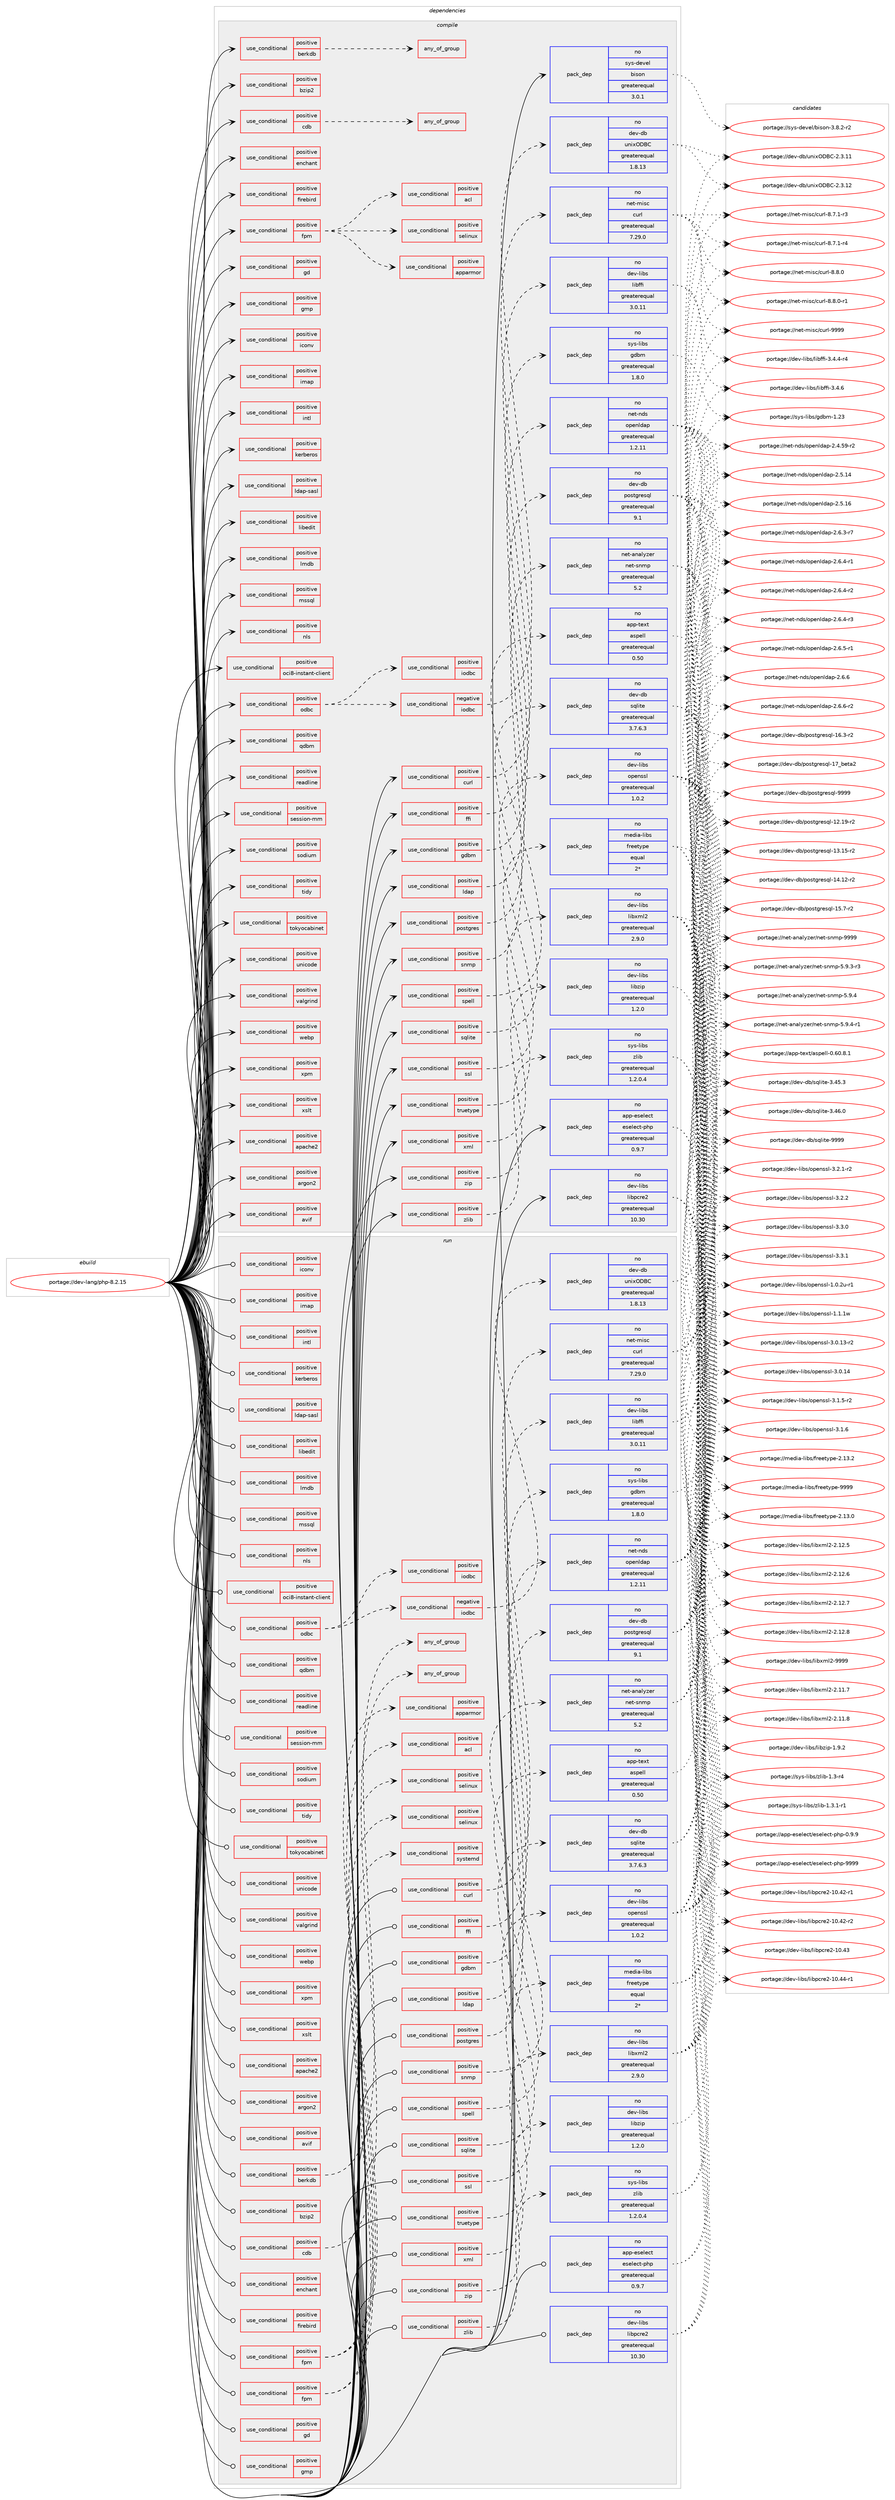 digraph prolog {

# *************
# Graph options
# *************

newrank=true;
concentrate=true;
compound=true;
graph [rankdir=LR,fontname=Helvetica,fontsize=10,ranksep=1.5];#, ranksep=2.5, nodesep=0.2];
edge  [arrowhead=vee];
node  [fontname=Helvetica,fontsize=10];

# **********
# The ebuild
# **********

subgraph cluster_leftcol {
color=gray;
rank=same;
label=<<i>ebuild</i>>;
id [label="portage://dev-lang/php-8.2.15", color=red, width=4, href="../dev-lang/php-8.2.15.svg"];
}

# ****************
# The dependencies
# ****************

subgraph cluster_midcol {
color=gray;
label=<<i>dependencies</i>>;
subgraph cluster_compile {
fillcolor="#eeeeee";
style=filled;
label=<<i>compile</i>>;
subgraph cond22861 {
dependency51102 [label=<<TABLE BORDER="0" CELLBORDER="1" CELLSPACING="0" CELLPADDING="4"><TR><TD ROWSPAN="3" CELLPADDING="10">use_conditional</TD></TR><TR><TD>positive</TD></TR><TR><TD>apache2</TD></TR></TABLE>>, shape=none, color=red];
# *** BEGIN UNKNOWN DEPENDENCY TYPE (TODO) ***
# dependency51102 -> package_dependency(portage://dev-lang/php-8.2.15,install,no,www-servers,apache,none,[,,],[],[use(enable(apache2_modules_unixd),positive),use(equal(threads),none)])
# *** END UNKNOWN DEPENDENCY TYPE (TODO) ***

}
id:e -> dependency51102:w [weight=20,style="solid",arrowhead="vee"];
subgraph cond22862 {
dependency51103 [label=<<TABLE BORDER="0" CELLBORDER="1" CELLSPACING="0" CELLPADDING="4"><TR><TD ROWSPAN="3" CELLPADDING="10">use_conditional</TD></TR><TR><TD>positive</TD></TR><TR><TD>argon2</TD></TR></TABLE>>, shape=none, color=red];
# *** BEGIN UNKNOWN DEPENDENCY TYPE (TODO) ***
# dependency51103 -> package_dependency(portage://dev-lang/php-8.2.15,install,no,app-crypt,argon2,none,[,,],any_same_slot,[])
# *** END UNKNOWN DEPENDENCY TYPE (TODO) ***

}
id:e -> dependency51103:w [weight=20,style="solid",arrowhead="vee"];
subgraph cond22863 {
dependency51104 [label=<<TABLE BORDER="0" CELLBORDER="1" CELLSPACING="0" CELLPADDING="4"><TR><TD ROWSPAN="3" CELLPADDING="10">use_conditional</TD></TR><TR><TD>positive</TD></TR><TR><TD>avif</TD></TR></TABLE>>, shape=none, color=red];
# *** BEGIN UNKNOWN DEPENDENCY TYPE (TODO) ***
# dependency51104 -> package_dependency(portage://dev-lang/php-8.2.15,install,no,media-libs,libavif,none,[,,],any_same_slot,[])
# *** END UNKNOWN DEPENDENCY TYPE (TODO) ***

}
id:e -> dependency51104:w [weight=20,style="solid",arrowhead="vee"];
subgraph cond22864 {
dependency51105 [label=<<TABLE BORDER="0" CELLBORDER="1" CELLSPACING="0" CELLPADDING="4"><TR><TD ROWSPAN="3" CELLPADDING="10">use_conditional</TD></TR><TR><TD>positive</TD></TR><TR><TD>berkdb</TD></TR></TABLE>>, shape=none, color=red];
subgraph any938 {
dependency51106 [label=<<TABLE BORDER="0" CELLBORDER="1" CELLSPACING="0" CELLPADDING="4"><TR><TD CELLPADDING="10">any_of_group</TD></TR></TABLE>>, shape=none, color=red];# *** BEGIN UNKNOWN DEPENDENCY TYPE (TODO) ***
# dependency51106 -> package_dependency(portage://dev-lang/php-8.2.15,install,no,sys-libs,db,none,[,,],[slot(5.3)],[])
# *** END UNKNOWN DEPENDENCY TYPE (TODO) ***

# *** BEGIN UNKNOWN DEPENDENCY TYPE (TODO) ***
# dependency51106 -> package_dependency(portage://dev-lang/php-8.2.15,install,no,sys-libs,db,none,[,,],[slot(4.8)],[])
# *** END UNKNOWN DEPENDENCY TYPE (TODO) ***

}
dependency51105:e -> dependency51106:w [weight=20,style="dashed",arrowhead="vee"];
}
id:e -> dependency51105:w [weight=20,style="solid",arrowhead="vee"];
subgraph cond22865 {
dependency51107 [label=<<TABLE BORDER="0" CELLBORDER="1" CELLSPACING="0" CELLPADDING="4"><TR><TD ROWSPAN="3" CELLPADDING="10">use_conditional</TD></TR><TR><TD>positive</TD></TR><TR><TD>bzip2</TD></TR></TABLE>>, shape=none, color=red];
# *** BEGIN UNKNOWN DEPENDENCY TYPE (TODO) ***
# dependency51107 -> package_dependency(portage://dev-lang/php-8.2.15,install,no,app-arch,bzip2,none,[,,],[slot(0),equal],[])
# *** END UNKNOWN DEPENDENCY TYPE (TODO) ***

}
id:e -> dependency51107:w [weight=20,style="solid",arrowhead="vee"];
subgraph cond22866 {
dependency51108 [label=<<TABLE BORDER="0" CELLBORDER="1" CELLSPACING="0" CELLPADDING="4"><TR><TD ROWSPAN="3" CELLPADDING="10">use_conditional</TD></TR><TR><TD>positive</TD></TR><TR><TD>cdb</TD></TR></TABLE>>, shape=none, color=red];
subgraph any939 {
dependency51109 [label=<<TABLE BORDER="0" CELLBORDER="1" CELLSPACING="0" CELLPADDING="4"><TR><TD CELLPADDING="10">any_of_group</TD></TR></TABLE>>, shape=none, color=red];# *** BEGIN UNKNOWN DEPENDENCY TYPE (TODO) ***
# dependency51109 -> package_dependency(portage://dev-lang/php-8.2.15,install,no,dev-db,cdb,none,[,,],[],[])
# *** END UNKNOWN DEPENDENCY TYPE (TODO) ***

# *** BEGIN UNKNOWN DEPENDENCY TYPE (TODO) ***
# dependency51109 -> package_dependency(portage://dev-lang/php-8.2.15,install,no,dev-db,tinycdb,none,[,,],[],[])
# *** END UNKNOWN DEPENDENCY TYPE (TODO) ***

}
dependency51108:e -> dependency51109:w [weight=20,style="dashed",arrowhead="vee"];
}
id:e -> dependency51108:w [weight=20,style="solid",arrowhead="vee"];
subgraph cond22867 {
dependency51110 [label=<<TABLE BORDER="0" CELLBORDER="1" CELLSPACING="0" CELLPADDING="4"><TR><TD ROWSPAN="3" CELLPADDING="10">use_conditional</TD></TR><TR><TD>positive</TD></TR><TR><TD>curl</TD></TR></TABLE>>, shape=none, color=red];
subgraph pack27191 {
dependency51111 [label=<<TABLE BORDER="0" CELLBORDER="1" CELLSPACING="0" CELLPADDING="4" WIDTH="220"><TR><TD ROWSPAN="6" CELLPADDING="30">pack_dep</TD></TR><TR><TD WIDTH="110">no</TD></TR><TR><TD>net-misc</TD></TR><TR><TD>curl</TD></TR><TR><TD>greaterequal</TD></TR><TR><TD>7.29.0</TD></TR></TABLE>>, shape=none, color=blue];
}
dependency51110:e -> dependency51111:w [weight=20,style="dashed",arrowhead="vee"];
}
id:e -> dependency51110:w [weight=20,style="solid",arrowhead="vee"];
subgraph cond22868 {
dependency51112 [label=<<TABLE BORDER="0" CELLBORDER="1" CELLSPACING="0" CELLPADDING="4"><TR><TD ROWSPAN="3" CELLPADDING="10">use_conditional</TD></TR><TR><TD>positive</TD></TR><TR><TD>enchant</TD></TR></TABLE>>, shape=none, color=red];
# *** BEGIN UNKNOWN DEPENDENCY TYPE (TODO) ***
# dependency51112 -> package_dependency(portage://dev-lang/php-8.2.15,install,no,app-text,enchant,none,[,,],[slot(2)],[])
# *** END UNKNOWN DEPENDENCY TYPE (TODO) ***

}
id:e -> dependency51112:w [weight=20,style="solid",arrowhead="vee"];
subgraph cond22869 {
dependency51113 [label=<<TABLE BORDER="0" CELLBORDER="1" CELLSPACING="0" CELLPADDING="4"><TR><TD ROWSPAN="3" CELLPADDING="10">use_conditional</TD></TR><TR><TD>positive</TD></TR><TR><TD>ffi</TD></TR></TABLE>>, shape=none, color=red];
subgraph pack27192 {
dependency51114 [label=<<TABLE BORDER="0" CELLBORDER="1" CELLSPACING="0" CELLPADDING="4" WIDTH="220"><TR><TD ROWSPAN="6" CELLPADDING="30">pack_dep</TD></TR><TR><TD WIDTH="110">no</TD></TR><TR><TD>dev-libs</TD></TR><TR><TD>libffi</TD></TR><TR><TD>greaterequal</TD></TR><TR><TD>3.0.11</TD></TR></TABLE>>, shape=none, color=blue];
}
dependency51113:e -> dependency51114:w [weight=20,style="dashed",arrowhead="vee"];
}
id:e -> dependency51113:w [weight=20,style="solid",arrowhead="vee"];
subgraph cond22870 {
dependency51115 [label=<<TABLE BORDER="0" CELLBORDER="1" CELLSPACING="0" CELLPADDING="4"><TR><TD ROWSPAN="3" CELLPADDING="10">use_conditional</TD></TR><TR><TD>positive</TD></TR><TR><TD>firebird</TD></TR></TABLE>>, shape=none, color=red];
# *** BEGIN UNKNOWN DEPENDENCY TYPE (TODO) ***
# dependency51115 -> package_dependency(portage://dev-lang/php-8.2.15,install,no,dev-db,firebird,none,[,,],[],[])
# *** END UNKNOWN DEPENDENCY TYPE (TODO) ***

}
id:e -> dependency51115:w [weight=20,style="solid",arrowhead="vee"];
subgraph cond22871 {
dependency51116 [label=<<TABLE BORDER="0" CELLBORDER="1" CELLSPACING="0" CELLPADDING="4"><TR><TD ROWSPAN="3" CELLPADDING="10">use_conditional</TD></TR><TR><TD>positive</TD></TR><TR><TD>fpm</TD></TR></TABLE>>, shape=none, color=red];
subgraph cond22872 {
dependency51117 [label=<<TABLE BORDER="0" CELLBORDER="1" CELLSPACING="0" CELLPADDING="4"><TR><TD ROWSPAN="3" CELLPADDING="10">use_conditional</TD></TR><TR><TD>positive</TD></TR><TR><TD>acl</TD></TR></TABLE>>, shape=none, color=red];
# *** BEGIN UNKNOWN DEPENDENCY TYPE (TODO) ***
# dependency51117 -> package_dependency(portage://dev-lang/php-8.2.15,install,no,sys-apps,acl,none,[,,],[],[])
# *** END UNKNOWN DEPENDENCY TYPE (TODO) ***

}
dependency51116:e -> dependency51117:w [weight=20,style="dashed",arrowhead="vee"];
subgraph cond22873 {
dependency51118 [label=<<TABLE BORDER="0" CELLBORDER="1" CELLSPACING="0" CELLPADDING="4"><TR><TD ROWSPAN="3" CELLPADDING="10">use_conditional</TD></TR><TR><TD>positive</TD></TR><TR><TD>apparmor</TD></TR></TABLE>>, shape=none, color=red];
# *** BEGIN UNKNOWN DEPENDENCY TYPE (TODO) ***
# dependency51118 -> package_dependency(portage://dev-lang/php-8.2.15,install,no,sys-libs,libapparmor,none,[,,],[],[])
# *** END UNKNOWN DEPENDENCY TYPE (TODO) ***

}
dependency51116:e -> dependency51118:w [weight=20,style="dashed",arrowhead="vee"];
subgraph cond22874 {
dependency51119 [label=<<TABLE BORDER="0" CELLBORDER="1" CELLSPACING="0" CELLPADDING="4"><TR><TD ROWSPAN="3" CELLPADDING="10">use_conditional</TD></TR><TR><TD>positive</TD></TR><TR><TD>selinux</TD></TR></TABLE>>, shape=none, color=red];
# *** BEGIN UNKNOWN DEPENDENCY TYPE (TODO) ***
# dependency51119 -> package_dependency(portage://dev-lang/php-8.2.15,install,no,sys-libs,libselinux,none,[,,],[],[])
# *** END UNKNOWN DEPENDENCY TYPE (TODO) ***

}
dependency51116:e -> dependency51119:w [weight=20,style="dashed",arrowhead="vee"];
}
id:e -> dependency51116:w [weight=20,style="solid",arrowhead="vee"];
subgraph cond22875 {
dependency51120 [label=<<TABLE BORDER="0" CELLBORDER="1" CELLSPACING="0" CELLPADDING="4"><TR><TD ROWSPAN="3" CELLPADDING="10">use_conditional</TD></TR><TR><TD>positive</TD></TR><TR><TD>gd</TD></TR></TABLE>>, shape=none, color=red];
# *** BEGIN UNKNOWN DEPENDENCY TYPE (TODO) ***
# dependency51120 -> package_dependency(portage://dev-lang/php-8.2.15,install,no,media-libs,libjpeg-turbo,none,[,,],[slot(0),equal],[])
# *** END UNKNOWN DEPENDENCY TYPE (TODO) ***

# *** BEGIN UNKNOWN DEPENDENCY TYPE (TODO) ***
# dependency51120 -> package_dependency(portage://dev-lang/php-8.2.15,install,no,media-libs,libpng,none,[,,],[slot(0),equal],[])
# *** END UNKNOWN DEPENDENCY TYPE (TODO) ***

}
id:e -> dependency51120:w [weight=20,style="solid",arrowhead="vee"];
subgraph cond22876 {
dependency51121 [label=<<TABLE BORDER="0" CELLBORDER="1" CELLSPACING="0" CELLPADDING="4"><TR><TD ROWSPAN="3" CELLPADDING="10">use_conditional</TD></TR><TR><TD>positive</TD></TR><TR><TD>gdbm</TD></TR></TABLE>>, shape=none, color=red];
subgraph pack27193 {
dependency51122 [label=<<TABLE BORDER="0" CELLBORDER="1" CELLSPACING="0" CELLPADDING="4" WIDTH="220"><TR><TD ROWSPAN="6" CELLPADDING="30">pack_dep</TD></TR><TR><TD WIDTH="110">no</TD></TR><TR><TD>sys-libs</TD></TR><TR><TD>gdbm</TD></TR><TR><TD>greaterequal</TD></TR><TR><TD>1.8.0</TD></TR></TABLE>>, shape=none, color=blue];
}
dependency51121:e -> dependency51122:w [weight=20,style="dashed",arrowhead="vee"];
}
id:e -> dependency51121:w [weight=20,style="solid",arrowhead="vee"];
subgraph cond22877 {
dependency51123 [label=<<TABLE BORDER="0" CELLBORDER="1" CELLSPACING="0" CELLPADDING="4"><TR><TD ROWSPAN="3" CELLPADDING="10">use_conditional</TD></TR><TR><TD>positive</TD></TR><TR><TD>gmp</TD></TR></TABLE>>, shape=none, color=red];
# *** BEGIN UNKNOWN DEPENDENCY TYPE (TODO) ***
# dependency51123 -> package_dependency(portage://dev-lang/php-8.2.15,install,no,dev-libs,gmp,none,[,,],[slot(0),equal],[])
# *** END UNKNOWN DEPENDENCY TYPE (TODO) ***

}
id:e -> dependency51123:w [weight=20,style="solid",arrowhead="vee"];
subgraph cond22878 {
dependency51124 [label=<<TABLE BORDER="0" CELLBORDER="1" CELLSPACING="0" CELLPADDING="4"><TR><TD ROWSPAN="3" CELLPADDING="10">use_conditional</TD></TR><TR><TD>positive</TD></TR><TR><TD>iconv</TD></TR></TABLE>>, shape=none, color=red];
# *** BEGIN UNKNOWN DEPENDENCY TYPE (TODO) ***
# dependency51124 -> package_dependency(portage://dev-lang/php-8.2.15,install,no,virtual,libiconv,none,[,,],[],[])
# *** END UNKNOWN DEPENDENCY TYPE (TODO) ***

}
id:e -> dependency51124:w [weight=20,style="solid",arrowhead="vee"];
subgraph cond22879 {
dependency51125 [label=<<TABLE BORDER="0" CELLBORDER="1" CELLSPACING="0" CELLPADDING="4"><TR><TD ROWSPAN="3" CELLPADDING="10">use_conditional</TD></TR><TR><TD>positive</TD></TR><TR><TD>imap</TD></TR></TABLE>>, shape=none, color=red];
# *** BEGIN UNKNOWN DEPENDENCY TYPE (TODO) ***
# dependency51125 -> package_dependency(portage://dev-lang/php-8.2.15,install,no,net-libs,c-client,none,[,,],[],[use(equal(kerberos),none),use(equal(ssl),none)])
# *** END UNKNOWN DEPENDENCY TYPE (TODO) ***

}
id:e -> dependency51125:w [weight=20,style="solid",arrowhead="vee"];
subgraph cond22880 {
dependency51126 [label=<<TABLE BORDER="0" CELLBORDER="1" CELLSPACING="0" CELLPADDING="4"><TR><TD ROWSPAN="3" CELLPADDING="10">use_conditional</TD></TR><TR><TD>positive</TD></TR><TR><TD>intl</TD></TR></TABLE>>, shape=none, color=red];
# *** BEGIN UNKNOWN DEPENDENCY TYPE (TODO) ***
# dependency51126 -> package_dependency(portage://dev-lang/php-8.2.15,install,no,dev-libs,icu,none,[,,],any_same_slot,[])
# *** END UNKNOWN DEPENDENCY TYPE (TODO) ***

}
id:e -> dependency51126:w [weight=20,style="solid",arrowhead="vee"];
subgraph cond22881 {
dependency51127 [label=<<TABLE BORDER="0" CELLBORDER="1" CELLSPACING="0" CELLPADDING="4"><TR><TD ROWSPAN="3" CELLPADDING="10">use_conditional</TD></TR><TR><TD>positive</TD></TR><TR><TD>kerberos</TD></TR></TABLE>>, shape=none, color=red];
# *** BEGIN UNKNOWN DEPENDENCY TYPE (TODO) ***
# dependency51127 -> package_dependency(portage://dev-lang/php-8.2.15,install,no,virtual,krb5,none,[,,],[],[])
# *** END UNKNOWN DEPENDENCY TYPE (TODO) ***

}
id:e -> dependency51127:w [weight=20,style="solid",arrowhead="vee"];
subgraph cond22882 {
dependency51128 [label=<<TABLE BORDER="0" CELLBORDER="1" CELLSPACING="0" CELLPADDING="4"><TR><TD ROWSPAN="3" CELLPADDING="10">use_conditional</TD></TR><TR><TD>positive</TD></TR><TR><TD>ldap</TD></TR></TABLE>>, shape=none, color=red];
subgraph pack27194 {
dependency51129 [label=<<TABLE BORDER="0" CELLBORDER="1" CELLSPACING="0" CELLPADDING="4" WIDTH="220"><TR><TD ROWSPAN="6" CELLPADDING="30">pack_dep</TD></TR><TR><TD WIDTH="110">no</TD></TR><TR><TD>net-nds</TD></TR><TR><TD>openldap</TD></TR><TR><TD>greaterequal</TD></TR><TR><TD>1.2.11</TD></TR></TABLE>>, shape=none, color=blue];
}
dependency51128:e -> dependency51129:w [weight=20,style="dashed",arrowhead="vee"];
}
id:e -> dependency51128:w [weight=20,style="solid",arrowhead="vee"];
subgraph cond22883 {
dependency51130 [label=<<TABLE BORDER="0" CELLBORDER="1" CELLSPACING="0" CELLPADDING="4"><TR><TD ROWSPAN="3" CELLPADDING="10">use_conditional</TD></TR><TR><TD>positive</TD></TR><TR><TD>ldap-sasl</TD></TR></TABLE>>, shape=none, color=red];
# *** BEGIN UNKNOWN DEPENDENCY TYPE (TODO) ***
# dependency51130 -> package_dependency(portage://dev-lang/php-8.2.15,install,no,dev-libs,cyrus-sasl,none,[,,],[],[])
# *** END UNKNOWN DEPENDENCY TYPE (TODO) ***

}
id:e -> dependency51130:w [weight=20,style="solid",arrowhead="vee"];
subgraph cond22884 {
dependency51131 [label=<<TABLE BORDER="0" CELLBORDER="1" CELLSPACING="0" CELLPADDING="4"><TR><TD ROWSPAN="3" CELLPADDING="10">use_conditional</TD></TR><TR><TD>positive</TD></TR><TR><TD>libedit</TD></TR></TABLE>>, shape=none, color=red];
# *** BEGIN UNKNOWN DEPENDENCY TYPE (TODO) ***
# dependency51131 -> package_dependency(portage://dev-lang/php-8.2.15,install,no,dev-libs,libedit,none,[,,],[],[])
# *** END UNKNOWN DEPENDENCY TYPE (TODO) ***

}
id:e -> dependency51131:w [weight=20,style="solid",arrowhead="vee"];
subgraph cond22885 {
dependency51132 [label=<<TABLE BORDER="0" CELLBORDER="1" CELLSPACING="0" CELLPADDING="4"><TR><TD ROWSPAN="3" CELLPADDING="10">use_conditional</TD></TR><TR><TD>positive</TD></TR><TR><TD>lmdb</TD></TR></TABLE>>, shape=none, color=red];
# *** BEGIN UNKNOWN DEPENDENCY TYPE (TODO) ***
# dependency51132 -> package_dependency(portage://dev-lang/php-8.2.15,install,no,dev-db,lmdb,none,[,,],any_same_slot,[])
# *** END UNKNOWN DEPENDENCY TYPE (TODO) ***

}
id:e -> dependency51132:w [weight=20,style="solid",arrowhead="vee"];
subgraph cond22886 {
dependency51133 [label=<<TABLE BORDER="0" CELLBORDER="1" CELLSPACING="0" CELLPADDING="4"><TR><TD ROWSPAN="3" CELLPADDING="10">use_conditional</TD></TR><TR><TD>positive</TD></TR><TR><TD>mssql</TD></TR></TABLE>>, shape=none, color=red];
# *** BEGIN UNKNOWN DEPENDENCY TYPE (TODO) ***
# dependency51133 -> package_dependency(portage://dev-lang/php-8.2.15,install,no,dev-db,freetds,none,[,,],[],[use(enable(mssql),none)])
# *** END UNKNOWN DEPENDENCY TYPE (TODO) ***

}
id:e -> dependency51133:w [weight=20,style="solid",arrowhead="vee"];
subgraph cond22887 {
dependency51134 [label=<<TABLE BORDER="0" CELLBORDER="1" CELLSPACING="0" CELLPADDING="4"><TR><TD ROWSPAN="3" CELLPADDING="10">use_conditional</TD></TR><TR><TD>positive</TD></TR><TR><TD>nls</TD></TR></TABLE>>, shape=none, color=red];
# *** BEGIN UNKNOWN DEPENDENCY TYPE (TODO) ***
# dependency51134 -> package_dependency(portage://dev-lang/php-8.2.15,install,no,sys-devel,gettext,none,[,,],[],[])
# *** END UNKNOWN DEPENDENCY TYPE (TODO) ***

}
id:e -> dependency51134:w [weight=20,style="solid",arrowhead="vee"];
subgraph cond22888 {
dependency51135 [label=<<TABLE BORDER="0" CELLBORDER="1" CELLSPACING="0" CELLPADDING="4"><TR><TD ROWSPAN="3" CELLPADDING="10">use_conditional</TD></TR><TR><TD>positive</TD></TR><TR><TD>oci8-instant-client</TD></TR></TABLE>>, shape=none, color=red];
# *** BEGIN UNKNOWN DEPENDENCY TYPE (TODO) ***
# dependency51135 -> package_dependency(portage://dev-lang/php-8.2.15,install,no,dev-db,oracle-instantclient,none,[,,],[],[use(enable(sdk),none)])
# *** END UNKNOWN DEPENDENCY TYPE (TODO) ***

}
id:e -> dependency51135:w [weight=20,style="solid",arrowhead="vee"];
subgraph cond22889 {
dependency51136 [label=<<TABLE BORDER="0" CELLBORDER="1" CELLSPACING="0" CELLPADDING="4"><TR><TD ROWSPAN="3" CELLPADDING="10">use_conditional</TD></TR><TR><TD>positive</TD></TR><TR><TD>odbc</TD></TR></TABLE>>, shape=none, color=red];
subgraph cond22890 {
dependency51137 [label=<<TABLE BORDER="0" CELLBORDER="1" CELLSPACING="0" CELLPADDING="4"><TR><TD ROWSPAN="3" CELLPADDING="10">use_conditional</TD></TR><TR><TD>positive</TD></TR><TR><TD>iodbc</TD></TR></TABLE>>, shape=none, color=red];
# *** BEGIN UNKNOWN DEPENDENCY TYPE (TODO) ***
# dependency51137 -> package_dependency(portage://dev-lang/php-8.2.15,install,no,dev-db,libiodbc,none,[,,],[],[])
# *** END UNKNOWN DEPENDENCY TYPE (TODO) ***

}
dependency51136:e -> dependency51137:w [weight=20,style="dashed",arrowhead="vee"];
subgraph cond22891 {
dependency51138 [label=<<TABLE BORDER="0" CELLBORDER="1" CELLSPACING="0" CELLPADDING="4"><TR><TD ROWSPAN="3" CELLPADDING="10">use_conditional</TD></TR><TR><TD>negative</TD></TR><TR><TD>iodbc</TD></TR></TABLE>>, shape=none, color=red];
subgraph pack27195 {
dependency51139 [label=<<TABLE BORDER="0" CELLBORDER="1" CELLSPACING="0" CELLPADDING="4" WIDTH="220"><TR><TD ROWSPAN="6" CELLPADDING="30">pack_dep</TD></TR><TR><TD WIDTH="110">no</TD></TR><TR><TD>dev-db</TD></TR><TR><TD>unixODBC</TD></TR><TR><TD>greaterequal</TD></TR><TR><TD>1.8.13</TD></TR></TABLE>>, shape=none, color=blue];
}
dependency51138:e -> dependency51139:w [weight=20,style="dashed",arrowhead="vee"];
}
dependency51136:e -> dependency51138:w [weight=20,style="dashed",arrowhead="vee"];
}
id:e -> dependency51136:w [weight=20,style="solid",arrowhead="vee"];
subgraph cond22892 {
dependency51140 [label=<<TABLE BORDER="0" CELLBORDER="1" CELLSPACING="0" CELLPADDING="4"><TR><TD ROWSPAN="3" CELLPADDING="10">use_conditional</TD></TR><TR><TD>positive</TD></TR><TR><TD>postgres</TD></TR></TABLE>>, shape=none, color=red];
subgraph pack27196 {
dependency51141 [label=<<TABLE BORDER="0" CELLBORDER="1" CELLSPACING="0" CELLPADDING="4" WIDTH="220"><TR><TD ROWSPAN="6" CELLPADDING="30">pack_dep</TD></TR><TR><TD WIDTH="110">no</TD></TR><TR><TD>dev-db</TD></TR><TR><TD>postgresql</TD></TR><TR><TD>greaterequal</TD></TR><TR><TD>9.1</TD></TR></TABLE>>, shape=none, color=blue];
}
dependency51140:e -> dependency51141:w [weight=20,style="dashed",arrowhead="vee"];
}
id:e -> dependency51140:w [weight=20,style="solid",arrowhead="vee"];
subgraph cond22893 {
dependency51142 [label=<<TABLE BORDER="0" CELLBORDER="1" CELLSPACING="0" CELLPADDING="4"><TR><TD ROWSPAN="3" CELLPADDING="10">use_conditional</TD></TR><TR><TD>positive</TD></TR><TR><TD>qdbm</TD></TR></TABLE>>, shape=none, color=red];
# *** BEGIN UNKNOWN DEPENDENCY TYPE (TODO) ***
# dependency51142 -> package_dependency(portage://dev-lang/php-8.2.15,install,no,dev-db,qdbm,none,[,,],[],[])
# *** END UNKNOWN DEPENDENCY TYPE (TODO) ***

}
id:e -> dependency51142:w [weight=20,style="solid",arrowhead="vee"];
subgraph cond22894 {
dependency51143 [label=<<TABLE BORDER="0" CELLBORDER="1" CELLSPACING="0" CELLPADDING="4"><TR><TD ROWSPAN="3" CELLPADDING="10">use_conditional</TD></TR><TR><TD>positive</TD></TR><TR><TD>readline</TD></TR></TABLE>>, shape=none, color=red];
# *** BEGIN UNKNOWN DEPENDENCY TYPE (TODO) ***
# dependency51143 -> package_dependency(portage://dev-lang/php-8.2.15,install,no,sys-libs,readline,none,[,,],[slot(0),equal],[])
# *** END UNKNOWN DEPENDENCY TYPE (TODO) ***

}
id:e -> dependency51143:w [weight=20,style="solid",arrowhead="vee"];
subgraph cond22895 {
dependency51144 [label=<<TABLE BORDER="0" CELLBORDER="1" CELLSPACING="0" CELLPADDING="4"><TR><TD ROWSPAN="3" CELLPADDING="10">use_conditional</TD></TR><TR><TD>positive</TD></TR><TR><TD>session-mm</TD></TR></TABLE>>, shape=none, color=red];
# *** BEGIN UNKNOWN DEPENDENCY TYPE (TODO) ***
# dependency51144 -> package_dependency(portage://dev-lang/php-8.2.15,install,no,dev-libs,mm,none,[,,],[],[])
# *** END UNKNOWN DEPENDENCY TYPE (TODO) ***

}
id:e -> dependency51144:w [weight=20,style="solid",arrowhead="vee"];
subgraph cond22896 {
dependency51145 [label=<<TABLE BORDER="0" CELLBORDER="1" CELLSPACING="0" CELLPADDING="4"><TR><TD ROWSPAN="3" CELLPADDING="10">use_conditional</TD></TR><TR><TD>positive</TD></TR><TR><TD>snmp</TD></TR></TABLE>>, shape=none, color=red];
subgraph pack27197 {
dependency51146 [label=<<TABLE BORDER="0" CELLBORDER="1" CELLSPACING="0" CELLPADDING="4" WIDTH="220"><TR><TD ROWSPAN="6" CELLPADDING="30">pack_dep</TD></TR><TR><TD WIDTH="110">no</TD></TR><TR><TD>net-analyzer</TD></TR><TR><TD>net-snmp</TD></TR><TR><TD>greaterequal</TD></TR><TR><TD>5.2</TD></TR></TABLE>>, shape=none, color=blue];
}
dependency51145:e -> dependency51146:w [weight=20,style="dashed",arrowhead="vee"];
}
id:e -> dependency51145:w [weight=20,style="solid",arrowhead="vee"];
subgraph cond22897 {
dependency51147 [label=<<TABLE BORDER="0" CELLBORDER="1" CELLSPACING="0" CELLPADDING="4"><TR><TD ROWSPAN="3" CELLPADDING="10">use_conditional</TD></TR><TR><TD>positive</TD></TR><TR><TD>sodium</TD></TR></TABLE>>, shape=none, color=red];
# *** BEGIN UNKNOWN DEPENDENCY TYPE (TODO) ***
# dependency51147 -> package_dependency(portage://dev-lang/php-8.2.15,install,no,dev-libs,libsodium,none,[,,],any_same_slot,[use(disable(minimal),negative)])
# *** END UNKNOWN DEPENDENCY TYPE (TODO) ***

}
id:e -> dependency51147:w [weight=20,style="solid",arrowhead="vee"];
subgraph cond22898 {
dependency51148 [label=<<TABLE BORDER="0" CELLBORDER="1" CELLSPACING="0" CELLPADDING="4"><TR><TD ROWSPAN="3" CELLPADDING="10">use_conditional</TD></TR><TR><TD>positive</TD></TR><TR><TD>spell</TD></TR></TABLE>>, shape=none, color=red];
subgraph pack27198 {
dependency51149 [label=<<TABLE BORDER="0" CELLBORDER="1" CELLSPACING="0" CELLPADDING="4" WIDTH="220"><TR><TD ROWSPAN="6" CELLPADDING="30">pack_dep</TD></TR><TR><TD WIDTH="110">no</TD></TR><TR><TD>app-text</TD></TR><TR><TD>aspell</TD></TR><TR><TD>greaterequal</TD></TR><TR><TD>0.50</TD></TR></TABLE>>, shape=none, color=blue];
}
dependency51148:e -> dependency51149:w [weight=20,style="dashed",arrowhead="vee"];
}
id:e -> dependency51148:w [weight=20,style="solid",arrowhead="vee"];
subgraph cond22899 {
dependency51150 [label=<<TABLE BORDER="0" CELLBORDER="1" CELLSPACING="0" CELLPADDING="4"><TR><TD ROWSPAN="3" CELLPADDING="10">use_conditional</TD></TR><TR><TD>positive</TD></TR><TR><TD>sqlite</TD></TR></TABLE>>, shape=none, color=red];
subgraph pack27199 {
dependency51151 [label=<<TABLE BORDER="0" CELLBORDER="1" CELLSPACING="0" CELLPADDING="4" WIDTH="220"><TR><TD ROWSPAN="6" CELLPADDING="30">pack_dep</TD></TR><TR><TD WIDTH="110">no</TD></TR><TR><TD>dev-db</TD></TR><TR><TD>sqlite</TD></TR><TR><TD>greaterequal</TD></TR><TR><TD>3.7.6.3</TD></TR></TABLE>>, shape=none, color=blue];
}
dependency51150:e -> dependency51151:w [weight=20,style="dashed",arrowhead="vee"];
}
id:e -> dependency51150:w [weight=20,style="solid",arrowhead="vee"];
subgraph cond22900 {
dependency51152 [label=<<TABLE BORDER="0" CELLBORDER="1" CELLSPACING="0" CELLPADDING="4"><TR><TD ROWSPAN="3" CELLPADDING="10">use_conditional</TD></TR><TR><TD>positive</TD></TR><TR><TD>ssl</TD></TR></TABLE>>, shape=none, color=red];
subgraph pack27200 {
dependency51153 [label=<<TABLE BORDER="0" CELLBORDER="1" CELLSPACING="0" CELLPADDING="4" WIDTH="220"><TR><TD ROWSPAN="6" CELLPADDING="30">pack_dep</TD></TR><TR><TD WIDTH="110">no</TD></TR><TR><TD>dev-libs</TD></TR><TR><TD>openssl</TD></TR><TR><TD>greaterequal</TD></TR><TR><TD>1.0.2</TD></TR></TABLE>>, shape=none, color=blue];
}
dependency51152:e -> dependency51153:w [weight=20,style="dashed",arrowhead="vee"];
}
id:e -> dependency51152:w [weight=20,style="solid",arrowhead="vee"];
subgraph cond22901 {
dependency51154 [label=<<TABLE BORDER="0" CELLBORDER="1" CELLSPACING="0" CELLPADDING="4"><TR><TD ROWSPAN="3" CELLPADDING="10">use_conditional</TD></TR><TR><TD>positive</TD></TR><TR><TD>tidy</TD></TR></TABLE>>, shape=none, color=red];
# *** BEGIN UNKNOWN DEPENDENCY TYPE (TODO) ***
# dependency51154 -> package_dependency(portage://dev-lang/php-8.2.15,install,no,app-text,htmltidy,none,[,,],[],[])
# *** END UNKNOWN DEPENDENCY TYPE (TODO) ***

}
id:e -> dependency51154:w [weight=20,style="solid",arrowhead="vee"];
subgraph cond22902 {
dependency51155 [label=<<TABLE BORDER="0" CELLBORDER="1" CELLSPACING="0" CELLPADDING="4"><TR><TD ROWSPAN="3" CELLPADDING="10">use_conditional</TD></TR><TR><TD>positive</TD></TR><TR><TD>tokyocabinet</TD></TR></TABLE>>, shape=none, color=red];
# *** BEGIN UNKNOWN DEPENDENCY TYPE (TODO) ***
# dependency51155 -> package_dependency(portage://dev-lang/php-8.2.15,install,no,dev-db,tokyocabinet,none,[,,],[],[])
# *** END UNKNOWN DEPENDENCY TYPE (TODO) ***

}
id:e -> dependency51155:w [weight=20,style="solid",arrowhead="vee"];
subgraph cond22903 {
dependency51156 [label=<<TABLE BORDER="0" CELLBORDER="1" CELLSPACING="0" CELLPADDING="4"><TR><TD ROWSPAN="3" CELLPADDING="10">use_conditional</TD></TR><TR><TD>positive</TD></TR><TR><TD>truetype</TD></TR></TABLE>>, shape=none, color=red];
subgraph pack27201 {
dependency51157 [label=<<TABLE BORDER="0" CELLBORDER="1" CELLSPACING="0" CELLPADDING="4" WIDTH="220"><TR><TD ROWSPAN="6" CELLPADDING="30">pack_dep</TD></TR><TR><TD WIDTH="110">no</TD></TR><TR><TD>media-libs</TD></TR><TR><TD>freetype</TD></TR><TR><TD>equal</TD></TR><TR><TD>2*</TD></TR></TABLE>>, shape=none, color=blue];
}
dependency51156:e -> dependency51157:w [weight=20,style="dashed",arrowhead="vee"];
}
id:e -> dependency51156:w [weight=20,style="solid",arrowhead="vee"];
subgraph cond22904 {
dependency51158 [label=<<TABLE BORDER="0" CELLBORDER="1" CELLSPACING="0" CELLPADDING="4"><TR><TD ROWSPAN="3" CELLPADDING="10">use_conditional</TD></TR><TR><TD>positive</TD></TR><TR><TD>unicode</TD></TR></TABLE>>, shape=none, color=red];
# *** BEGIN UNKNOWN DEPENDENCY TYPE (TODO) ***
# dependency51158 -> package_dependency(portage://dev-lang/php-8.2.15,install,no,dev-libs,oniguruma,none,[,,],any_same_slot,[])
# *** END UNKNOWN DEPENDENCY TYPE (TODO) ***

}
id:e -> dependency51158:w [weight=20,style="solid",arrowhead="vee"];
subgraph cond22905 {
dependency51159 [label=<<TABLE BORDER="0" CELLBORDER="1" CELLSPACING="0" CELLPADDING="4"><TR><TD ROWSPAN="3" CELLPADDING="10">use_conditional</TD></TR><TR><TD>positive</TD></TR><TR><TD>valgrind</TD></TR></TABLE>>, shape=none, color=red];
# *** BEGIN UNKNOWN DEPENDENCY TYPE (TODO) ***
# dependency51159 -> package_dependency(portage://dev-lang/php-8.2.15,install,no,dev-debug,valgrind,none,[,,],[],[])
# *** END UNKNOWN DEPENDENCY TYPE (TODO) ***

}
id:e -> dependency51159:w [weight=20,style="solid",arrowhead="vee"];
subgraph cond22906 {
dependency51160 [label=<<TABLE BORDER="0" CELLBORDER="1" CELLSPACING="0" CELLPADDING="4"><TR><TD ROWSPAN="3" CELLPADDING="10">use_conditional</TD></TR><TR><TD>positive</TD></TR><TR><TD>webp</TD></TR></TABLE>>, shape=none, color=red];
# *** BEGIN UNKNOWN DEPENDENCY TYPE (TODO) ***
# dependency51160 -> package_dependency(portage://dev-lang/php-8.2.15,install,no,media-libs,libwebp,none,[,,],[slot(0),equal],[])
# *** END UNKNOWN DEPENDENCY TYPE (TODO) ***

}
id:e -> dependency51160:w [weight=20,style="solid",arrowhead="vee"];
subgraph cond22907 {
dependency51161 [label=<<TABLE BORDER="0" CELLBORDER="1" CELLSPACING="0" CELLPADDING="4"><TR><TD ROWSPAN="3" CELLPADDING="10">use_conditional</TD></TR><TR><TD>positive</TD></TR><TR><TD>xml</TD></TR></TABLE>>, shape=none, color=red];
subgraph pack27202 {
dependency51162 [label=<<TABLE BORDER="0" CELLBORDER="1" CELLSPACING="0" CELLPADDING="4" WIDTH="220"><TR><TD ROWSPAN="6" CELLPADDING="30">pack_dep</TD></TR><TR><TD WIDTH="110">no</TD></TR><TR><TD>dev-libs</TD></TR><TR><TD>libxml2</TD></TR><TR><TD>greaterequal</TD></TR><TR><TD>2.9.0</TD></TR></TABLE>>, shape=none, color=blue];
}
dependency51161:e -> dependency51162:w [weight=20,style="dashed",arrowhead="vee"];
}
id:e -> dependency51161:w [weight=20,style="solid",arrowhead="vee"];
subgraph cond22908 {
dependency51163 [label=<<TABLE BORDER="0" CELLBORDER="1" CELLSPACING="0" CELLPADDING="4"><TR><TD ROWSPAN="3" CELLPADDING="10">use_conditional</TD></TR><TR><TD>positive</TD></TR><TR><TD>xpm</TD></TR></TABLE>>, shape=none, color=red];
# *** BEGIN UNKNOWN DEPENDENCY TYPE (TODO) ***
# dependency51163 -> package_dependency(portage://dev-lang/php-8.2.15,install,no,x11-libs,libXpm,none,[,,],[],[])
# *** END UNKNOWN DEPENDENCY TYPE (TODO) ***

}
id:e -> dependency51163:w [weight=20,style="solid",arrowhead="vee"];
subgraph cond22909 {
dependency51164 [label=<<TABLE BORDER="0" CELLBORDER="1" CELLSPACING="0" CELLPADDING="4"><TR><TD ROWSPAN="3" CELLPADDING="10">use_conditional</TD></TR><TR><TD>positive</TD></TR><TR><TD>xslt</TD></TR></TABLE>>, shape=none, color=red];
# *** BEGIN UNKNOWN DEPENDENCY TYPE (TODO) ***
# dependency51164 -> package_dependency(portage://dev-lang/php-8.2.15,install,no,dev-libs,libxslt,none,[,,],[],[])
# *** END UNKNOWN DEPENDENCY TYPE (TODO) ***

}
id:e -> dependency51164:w [weight=20,style="solid",arrowhead="vee"];
subgraph cond22910 {
dependency51165 [label=<<TABLE BORDER="0" CELLBORDER="1" CELLSPACING="0" CELLPADDING="4"><TR><TD ROWSPAN="3" CELLPADDING="10">use_conditional</TD></TR><TR><TD>positive</TD></TR><TR><TD>zip</TD></TR></TABLE>>, shape=none, color=red];
subgraph pack27203 {
dependency51166 [label=<<TABLE BORDER="0" CELLBORDER="1" CELLSPACING="0" CELLPADDING="4" WIDTH="220"><TR><TD ROWSPAN="6" CELLPADDING="30">pack_dep</TD></TR><TR><TD WIDTH="110">no</TD></TR><TR><TD>dev-libs</TD></TR><TR><TD>libzip</TD></TR><TR><TD>greaterequal</TD></TR><TR><TD>1.2.0</TD></TR></TABLE>>, shape=none, color=blue];
}
dependency51165:e -> dependency51166:w [weight=20,style="dashed",arrowhead="vee"];
}
id:e -> dependency51165:w [weight=20,style="solid",arrowhead="vee"];
subgraph cond22911 {
dependency51167 [label=<<TABLE BORDER="0" CELLBORDER="1" CELLSPACING="0" CELLPADDING="4"><TR><TD ROWSPAN="3" CELLPADDING="10">use_conditional</TD></TR><TR><TD>positive</TD></TR><TR><TD>zlib</TD></TR></TABLE>>, shape=none, color=red];
subgraph pack27204 {
dependency51168 [label=<<TABLE BORDER="0" CELLBORDER="1" CELLSPACING="0" CELLPADDING="4" WIDTH="220"><TR><TD ROWSPAN="6" CELLPADDING="30">pack_dep</TD></TR><TR><TD WIDTH="110">no</TD></TR><TR><TD>sys-libs</TD></TR><TR><TD>zlib</TD></TR><TR><TD>greaterequal</TD></TR><TR><TD>1.2.0.4</TD></TR></TABLE>>, shape=none, color=blue];
}
dependency51167:e -> dependency51168:w [weight=20,style="dashed",arrowhead="vee"];
}
id:e -> dependency51167:w [weight=20,style="solid",arrowhead="vee"];
# *** BEGIN UNKNOWN DEPENDENCY TYPE (TODO) ***
# id -> package_dependency(portage://dev-lang/php-8.2.15,install,no,app-arch,xz-utils,none,[,,],[],[])
# *** END UNKNOWN DEPENDENCY TYPE (TODO) ***

subgraph pack27205 {
dependency51169 [label=<<TABLE BORDER="0" CELLBORDER="1" CELLSPACING="0" CELLPADDING="4" WIDTH="220"><TR><TD ROWSPAN="6" CELLPADDING="30">pack_dep</TD></TR><TR><TD WIDTH="110">no</TD></TR><TR><TD>app-eselect</TD></TR><TR><TD>eselect-php</TD></TR><TR><TD>greaterequal</TD></TR><TR><TD>0.9.7</TD></TR></TABLE>>, shape=none, color=blue];
}
id:e -> dependency51169:w [weight=20,style="solid",arrowhead="vee"];
subgraph pack27206 {
dependency51170 [label=<<TABLE BORDER="0" CELLBORDER="1" CELLSPACING="0" CELLPADDING="4" WIDTH="220"><TR><TD ROWSPAN="6" CELLPADDING="30">pack_dep</TD></TR><TR><TD WIDTH="110">no</TD></TR><TR><TD>dev-libs</TD></TR><TR><TD>libpcre2</TD></TR><TR><TD>greaterequal</TD></TR><TR><TD>10.30</TD></TR></TABLE>>, shape=none, color=blue];
}
id:e -> dependency51170:w [weight=20,style="solid",arrowhead="vee"];
subgraph pack27207 {
dependency51171 [label=<<TABLE BORDER="0" CELLBORDER="1" CELLSPACING="0" CELLPADDING="4" WIDTH="220"><TR><TD ROWSPAN="6" CELLPADDING="30">pack_dep</TD></TR><TR><TD WIDTH="110">no</TD></TR><TR><TD>sys-devel</TD></TR><TR><TD>bison</TD></TR><TR><TD>greaterequal</TD></TR><TR><TD>3.0.1</TD></TR></TABLE>>, shape=none, color=blue];
}
id:e -> dependency51171:w [weight=20,style="solid",arrowhead="vee"];
# *** BEGIN UNKNOWN DEPENDENCY TYPE (TODO) ***
# id -> package_dependency(portage://dev-lang/php-8.2.15,install,no,virtual,libcrypt,none,[,,],any_same_slot,[])
# *** END UNKNOWN DEPENDENCY TYPE (TODO) ***

}
subgraph cluster_compileandrun {
fillcolor="#eeeeee";
style=filled;
label=<<i>compile and run</i>>;
}
subgraph cluster_run {
fillcolor="#eeeeee";
style=filled;
label=<<i>run</i>>;
subgraph cond22912 {
dependency51172 [label=<<TABLE BORDER="0" CELLBORDER="1" CELLSPACING="0" CELLPADDING="4"><TR><TD ROWSPAN="3" CELLPADDING="10">use_conditional</TD></TR><TR><TD>positive</TD></TR><TR><TD>apache2</TD></TR></TABLE>>, shape=none, color=red];
# *** BEGIN UNKNOWN DEPENDENCY TYPE (TODO) ***
# dependency51172 -> package_dependency(portage://dev-lang/php-8.2.15,run,no,www-servers,apache,none,[,,],[],[use(enable(apache2_modules_unixd),positive),use(equal(threads),none)])
# *** END UNKNOWN DEPENDENCY TYPE (TODO) ***

}
id:e -> dependency51172:w [weight=20,style="solid",arrowhead="odot"];
subgraph cond22913 {
dependency51173 [label=<<TABLE BORDER="0" CELLBORDER="1" CELLSPACING="0" CELLPADDING="4"><TR><TD ROWSPAN="3" CELLPADDING="10">use_conditional</TD></TR><TR><TD>positive</TD></TR><TR><TD>argon2</TD></TR></TABLE>>, shape=none, color=red];
# *** BEGIN UNKNOWN DEPENDENCY TYPE (TODO) ***
# dependency51173 -> package_dependency(portage://dev-lang/php-8.2.15,run,no,app-crypt,argon2,none,[,,],any_same_slot,[])
# *** END UNKNOWN DEPENDENCY TYPE (TODO) ***

}
id:e -> dependency51173:w [weight=20,style="solid",arrowhead="odot"];
subgraph cond22914 {
dependency51174 [label=<<TABLE BORDER="0" CELLBORDER="1" CELLSPACING="0" CELLPADDING="4"><TR><TD ROWSPAN="3" CELLPADDING="10">use_conditional</TD></TR><TR><TD>positive</TD></TR><TR><TD>avif</TD></TR></TABLE>>, shape=none, color=red];
# *** BEGIN UNKNOWN DEPENDENCY TYPE (TODO) ***
# dependency51174 -> package_dependency(portage://dev-lang/php-8.2.15,run,no,media-libs,libavif,none,[,,],any_same_slot,[])
# *** END UNKNOWN DEPENDENCY TYPE (TODO) ***

}
id:e -> dependency51174:w [weight=20,style="solid",arrowhead="odot"];
subgraph cond22915 {
dependency51175 [label=<<TABLE BORDER="0" CELLBORDER="1" CELLSPACING="0" CELLPADDING="4"><TR><TD ROWSPAN="3" CELLPADDING="10">use_conditional</TD></TR><TR><TD>positive</TD></TR><TR><TD>berkdb</TD></TR></TABLE>>, shape=none, color=red];
subgraph any940 {
dependency51176 [label=<<TABLE BORDER="0" CELLBORDER="1" CELLSPACING="0" CELLPADDING="4"><TR><TD CELLPADDING="10">any_of_group</TD></TR></TABLE>>, shape=none, color=red];# *** BEGIN UNKNOWN DEPENDENCY TYPE (TODO) ***
# dependency51176 -> package_dependency(portage://dev-lang/php-8.2.15,run,no,sys-libs,db,none,[,,],[slot(5.3)],[])
# *** END UNKNOWN DEPENDENCY TYPE (TODO) ***

# *** BEGIN UNKNOWN DEPENDENCY TYPE (TODO) ***
# dependency51176 -> package_dependency(portage://dev-lang/php-8.2.15,run,no,sys-libs,db,none,[,,],[slot(4.8)],[])
# *** END UNKNOWN DEPENDENCY TYPE (TODO) ***

}
dependency51175:e -> dependency51176:w [weight=20,style="dashed",arrowhead="vee"];
}
id:e -> dependency51175:w [weight=20,style="solid",arrowhead="odot"];
subgraph cond22916 {
dependency51177 [label=<<TABLE BORDER="0" CELLBORDER="1" CELLSPACING="0" CELLPADDING="4"><TR><TD ROWSPAN="3" CELLPADDING="10">use_conditional</TD></TR><TR><TD>positive</TD></TR><TR><TD>bzip2</TD></TR></TABLE>>, shape=none, color=red];
# *** BEGIN UNKNOWN DEPENDENCY TYPE (TODO) ***
# dependency51177 -> package_dependency(portage://dev-lang/php-8.2.15,run,no,app-arch,bzip2,none,[,,],[slot(0),equal],[])
# *** END UNKNOWN DEPENDENCY TYPE (TODO) ***

}
id:e -> dependency51177:w [weight=20,style="solid",arrowhead="odot"];
subgraph cond22917 {
dependency51178 [label=<<TABLE BORDER="0" CELLBORDER="1" CELLSPACING="0" CELLPADDING="4"><TR><TD ROWSPAN="3" CELLPADDING="10">use_conditional</TD></TR><TR><TD>positive</TD></TR><TR><TD>cdb</TD></TR></TABLE>>, shape=none, color=red];
subgraph any941 {
dependency51179 [label=<<TABLE BORDER="0" CELLBORDER="1" CELLSPACING="0" CELLPADDING="4"><TR><TD CELLPADDING="10">any_of_group</TD></TR></TABLE>>, shape=none, color=red];# *** BEGIN UNKNOWN DEPENDENCY TYPE (TODO) ***
# dependency51179 -> package_dependency(portage://dev-lang/php-8.2.15,run,no,dev-db,cdb,none,[,,],[],[])
# *** END UNKNOWN DEPENDENCY TYPE (TODO) ***

# *** BEGIN UNKNOWN DEPENDENCY TYPE (TODO) ***
# dependency51179 -> package_dependency(portage://dev-lang/php-8.2.15,run,no,dev-db,tinycdb,none,[,,],[],[])
# *** END UNKNOWN DEPENDENCY TYPE (TODO) ***

}
dependency51178:e -> dependency51179:w [weight=20,style="dashed",arrowhead="vee"];
}
id:e -> dependency51178:w [weight=20,style="solid",arrowhead="odot"];
subgraph cond22918 {
dependency51180 [label=<<TABLE BORDER="0" CELLBORDER="1" CELLSPACING="0" CELLPADDING="4"><TR><TD ROWSPAN="3" CELLPADDING="10">use_conditional</TD></TR><TR><TD>positive</TD></TR><TR><TD>curl</TD></TR></TABLE>>, shape=none, color=red];
subgraph pack27208 {
dependency51181 [label=<<TABLE BORDER="0" CELLBORDER="1" CELLSPACING="0" CELLPADDING="4" WIDTH="220"><TR><TD ROWSPAN="6" CELLPADDING="30">pack_dep</TD></TR><TR><TD WIDTH="110">no</TD></TR><TR><TD>net-misc</TD></TR><TR><TD>curl</TD></TR><TR><TD>greaterequal</TD></TR><TR><TD>7.29.0</TD></TR></TABLE>>, shape=none, color=blue];
}
dependency51180:e -> dependency51181:w [weight=20,style="dashed",arrowhead="vee"];
}
id:e -> dependency51180:w [weight=20,style="solid",arrowhead="odot"];
subgraph cond22919 {
dependency51182 [label=<<TABLE BORDER="0" CELLBORDER="1" CELLSPACING="0" CELLPADDING="4"><TR><TD ROWSPAN="3" CELLPADDING="10">use_conditional</TD></TR><TR><TD>positive</TD></TR><TR><TD>enchant</TD></TR></TABLE>>, shape=none, color=red];
# *** BEGIN UNKNOWN DEPENDENCY TYPE (TODO) ***
# dependency51182 -> package_dependency(portage://dev-lang/php-8.2.15,run,no,app-text,enchant,none,[,,],[slot(2)],[])
# *** END UNKNOWN DEPENDENCY TYPE (TODO) ***

}
id:e -> dependency51182:w [weight=20,style="solid",arrowhead="odot"];
subgraph cond22920 {
dependency51183 [label=<<TABLE BORDER="0" CELLBORDER="1" CELLSPACING="0" CELLPADDING="4"><TR><TD ROWSPAN="3" CELLPADDING="10">use_conditional</TD></TR><TR><TD>positive</TD></TR><TR><TD>ffi</TD></TR></TABLE>>, shape=none, color=red];
subgraph pack27209 {
dependency51184 [label=<<TABLE BORDER="0" CELLBORDER="1" CELLSPACING="0" CELLPADDING="4" WIDTH="220"><TR><TD ROWSPAN="6" CELLPADDING="30">pack_dep</TD></TR><TR><TD WIDTH="110">no</TD></TR><TR><TD>dev-libs</TD></TR><TR><TD>libffi</TD></TR><TR><TD>greaterequal</TD></TR><TR><TD>3.0.11</TD></TR></TABLE>>, shape=none, color=blue];
}
dependency51183:e -> dependency51184:w [weight=20,style="dashed",arrowhead="vee"];
}
id:e -> dependency51183:w [weight=20,style="solid",arrowhead="odot"];
subgraph cond22921 {
dependency51185 [label=<<TABLE BORDER="0" CELLBORDER="1" CELLSPACING="0" CELLPADDING="4"><TR><TD ROWSPAN="3" CELLPADDING="10">use_conditional</TD></TR><TR><TD>positive</TD></TR><TR><TD>firebird</TD></TR></TABLE>>, shape=none, color=red];
# *** BEGIN UNKNOWN DEPENDENCY TYPE (TODO) ***
# dependency51185 -> package_dependency(portage://dev-lang/php-8.2.15,run,no,dev-db,firebird,none,[,,],[],[])
# *** END UNKNOWN DEPENDENCY TYPE (TODO) ***

}
id:e -> dependency51185:w [weight=20,style="solid",arrowhead="odot"];
subgraph cond22922 {
dependency51186 [label=<<TABLE BORDER="0" CELLBORDER="1" CELLSPACING="0" CELLPADDING="4"><TR><TD ROWSPAN="3" CELLPADDING="10">use_conditional</TD></TR><TR><TD>positive</TD></TR><TR><TD>fpm</TD></TR></TABLE>>, shape=none, color=red];
subgraph cond22923 {
dependency51187 [label=<<TABLE BORDER="0" CELLBORDER="1" CELLSPACING="0" CELLPADDING="4"><TR><TD ROWSPAN="3" CELLPADDING="10">use_conditional</TD></TR><TR><TD>positive</TD></TR><TR><TD>acl</TD></TR></TABLE>>, shape=none, color=red];
# *** BEGIN UNKNOWN DEPENDENCY TYPE (TODO) ***
# dependency51187 -> package_dependency(portage://dev-lang/php-8.2.15,run,no,sys-apps,acl,none,[,,],[],[])
# *** END UNKNOWN DEPENDENCY TYPE (TODO) ***

}
dependency51186:e -> dependency51187:w [weight=20,style="dashed",arrowhead="vee"];
subgraph cond22924 {
dependency51188 [label=<<TABLE BORDER="0" CELLBORDER="1" CELLSPACING="0" CELLPADDING="4"><TR><TD ROWSPAN="3" CELLPADDING="10">use_conditional</TD></TR><TR><TD>positive</TD></TR><TR><TD>apparmor</TD></TR></TABLE>>, shape=none, color=red];
# *** BEGIN UNKNOWN DEPENDENCY TYPE (TODO) ***
# dependency51188 -> package_dependency(portage://dev-lang/php-8.2.15,run,no,sys-libs,libapparmor,none,[,,],[],[])
# *** END UNKNOWN DEPENDENCY TYPE (TODO) ***

}
dependency51186:e -> dependency51188:w [weight=20,style="dashed",arrowhead="vee"];
subgraph cond22925 {
dependency51189 [label=<<TABLE BORDER="0" CELLBORDER="1" CELLSPACING="0" CELLPADDING="4"><TR><TD ROWSPAN="3" CELLPADDING="10">use_conditional</TD></TR><TR><TD>positive</TD></TR><TR><TD>selinux</TD></TR></TABLE>>, shape=none, color=red];
# *** BEGIN UNKNOWN DEPENDENCY TYPE (TODO) ***
# dependency51189 -> package_dependency(portage://dev-lang/php-8.2.15,run,no,sys-libs,libselinux,none,[,,],[],[])
# *** END UNKNOWN DEPENDENCY TYPE (TODO) ***

}
dependency51186:e -> dependency51189:w [weight=20,style="dashed",arrowhead="vee"];
}
id:e -> dependency51186:w [weight=20,style="solid",arrowhead="odot"];
subgraph cond22926 {
dependency51190 [label=<<TABLE BORDER="0" CELLBORDER="1" CELLSPACING="0" CELLPADDING="4"><TR><TD ROWSPAN="3" CELLPADDING="10">use_conditional</TD></TR><TR><TD>positive</TD></TR><TR><TD>fpm</TD></TR></TABLE>>, shape=none, color=red];
subgraph cond22927 {
dependency51191 [label=<<TABLE BORDER="0" CELLBORDER="1" CELLSPACING="0" CELLPADDING="4"><TR><TD ROWSPAN="3" CELLPADDING="10">use_conditional</TD></TR><TR><TD>positive</TD></TR><TR><TD>selinux</TD></TR></TABLE>>, shape=none, color=red];
# *** BEGIN UNKNOWN DEPENDENCY TYPE (TODO) ***
# dependency51191 -> package_dependency(portage://dev-lang/php-8.2.15,run,no,sec-policy,selinux-phpfpm,none,[,,],[],[])
# *** END UNKNOWN DEPENDENCY TYPE (TODO) ***

}
dependency51190:e -> dependency51191:w [weight=20,style="dashed",arrowhead="vee"];
subgraph cond22928 {
dependency51192 [label=<<TABLE BORDER="0" CELLBORDER="1" CELLSPACING="0" CELLPADDING="4"><TR><TD ROWSPAN="3" CELLPADDING="10">use_conditional</TD></TR><TR><TD>positive</TD></TR><TR><TD>systemd</TD></TR></TABLE>>, shape=none, color=red];
# *** BEGIN UNKNOWN DEPENDENCY TYPE (TODO) ***
# dependency51192 -> package_dependency(portage://dev-lang/php-8.2.15,run,no,sys-apps,systemd,none,[,,],[],[])
# *** END UNKNOWN DEPENDENCY TYPE (TODO) ***

}
dependency51190:e -> dependency51192:w [weight=20,style="dashed",arrowhead="vee"];
}
id:e -> dependency51190:w [weight=20,style="solid",arrowhead="odot"];
subgraph cond22929 {
dependency51193 [label=<<TABLE BORDER="0" CELLBORDER="1" CELLSPACING="0" CELLPADDING="4"><TR><TD ROWSPAN="3" CELLPADDING="10">use_conditional</TD></TR><TR><TD>positive</TD></TR><TR><TD>gd</TD></TR></TABLE>>, shape=none, color=red];
# *** BEGIN UNKNOWN DEPENDENCY TYPE (TODO) ***
# dependency51193 -> package_dependency(portage://dev-lang/php-8.2.15,run,no,media-libs,libjpeg-turbo,none,[,,],[slot(0),equal],[])
# *** END UNKNOWN DEPENDENCY TYPE (TODO) ***

# *** BEGIN UNKNOWN DEPENDENCY TYPE (TODO) ***
# dependency51193 -> package_dependency(portage://dev-lang/php-8.2.15,run,no,media-libs,libpng,none,[,,],[slot(0),equal],[])
# *** END UNKNOWN DEPENDENCY TYPE (TODO) ***

}
id:e -> dependency51193:w [weight=20,style="solid",arrowhead="odot"];
subgraph cond22930 {
dependency51194 [label=<<TABLE BORDER="0" CELLBORDER="1" CELLSPACING="0" CELLPADDING="4"><TR><TD ROWSPAN="3" CELLPADDING="10">use_conditional</TD></TR><TR><TD>positive</TD></TR><TR><TD>gdbm</TD></TR></TABLE>>, shape=none, color=red];
subgraph pack27210 {
dependency51195 [label=<<TABLE BORDER="0" CELLBORDER="1" CELLSPACING="0" CELLPADDING="4" WIDTH="220"><TR><TD ROWSPAN="6" CELLPADDING="30">pack_dep</TD></TR><TR><TD WIDTH="110">no</TD></TR><TR><TD>sys-libs</TD></TR><TR><TD>gdbm</TD></TR><TR><TD>greaterequal</TD></TR><TR><TD>1.8.0</TD></TR></TABLE>>, shape=none, color=blue];
}
dependency51194:e -> dependency51195:w [weight=20,style="dashed",arrowhead="vee"];
}
id:e -> dependency51194:w [weight=20,style="solid",arrowhead="odot"];
subgraph cond22931 {
dependency51196 [label=<<TABLE BORDER="0" CELLBORDER="1" CELLSPACING="0" CELLPADDING="4"><TR><TD ROWSPAN="3" CELLPADDING="10">use_conditional</TD></TR><TR><TD>positive</TD></TR><TR><TD>gmp</TD></TR></TABLE>>, shape=none, color=red];
# *** BEGIN UNKNOWN DEPENDENCY TYPE (TODO) ***
# dependency51196 -> package_dependency(portage://dev-lang/php-8.2.15,run,no,dev-libs,gmp,none,[,,],[slot(0),equal],[])
# *** END UNKNOWN DEPENDENCY TYPE (TODO) ***

}
id:e -> dependency51196:w [weight=20,style="solid",arrowhead="odot"];
subgraph cond22932 {
dependency51197 [label=<<TABLE BORDER="0" CELLBORDER="1" CELLSPACING="0" CELLPADDING="4"><TR><TD ROWSPAN="3" CELLPADDING="10">use_conditional</TD></TR><TR><TD>positive</TD></TR><TR><TD>iconv</TD></TR></TABLE>>, shape=none, color=red];
# *** BEGIN UNKNOWN DEPENDENCY TYPE (TODO) ***
# dependency51197 -> package_dependency(portage://dev-lang/php-8.2.15,run,no,virtual,libiconv,none,[,,],[],[])
# *** END UNKNOWN DEPENDENCY TYPE (TODO) ***

}
id:e -> dependency51197:w [weight=20,style="solid",arrowhead="odot"];
subgraph cond22933 {
dependency51198 [label=<<TABLE BORDER="0" CELLBORDER="1" CELLSPACING="0" CELLPADDING="4"><TR><TD ROWSPAN="3" CELLPADDING="10">use_conditional</TD></TR><TR><TD>positive</TD></TR><TR><TD>imap</TD></TR></TABLE>>, shape=none, color=red];
# *** BEGIN UNKNOWN DEPENDENCY TYPE (TODO) ***
# dependency51198 -> package_dependency(portage://dev-lang/php-8.2.15,run,no,net-libs,c-client,none,[,,],[],[use(equal(kerberos),none),use(equal(ssl),none)])
# *** END UNKNOWN DEPENDENCY TYPE (TODO) ***

}
id:e -> dependency51198:w [weight=20,style="solid",arrowhead="odot"];
subgraph cond22934 {
dependency51199 [label=<<TABLE BORDER="0" CELLBORDER="1" CELLSPACING="0" CELLPADDING="4"><TR><TD ROWSPAN="3" CELLPADDING="10">use_conditional</TD></TR><TR><TD>positive</TD></TR><TR><TD>intl</TD></TR></TABLE>>, shape=none, color=red];
# *** BEGIN UNKNOWN DEPENDENCY TYPE (TODO) ***
# dependency51199 -> package_dependency(portage://dev-lang/php-8.2.15,run,no,dev-libs,icu,none,[,,],any_same_slot,[])
# *** END UNKNOWN DEPENDENCY TYPE (TODO) ***

}
id:e -> dependency51199:w [weight=20,style="solid",arrowhead="odot"];
subgraph cond22935 {
dependency51200 [label=<<TABLE BORDER="0" CELLBORDER="1" CELLSPACING="0" CELLPADDING="4"><TR><TD ROWSPAN="3" CELLPADDING="10">use_conditional</TD></TR><TR><TD>positive</TD></TR><TR><TD>kerberos</TD></TR></TABLE>>, shape=none, color=red];
# *** BEGIN UNKNOWN DEPENDENCY TYPE (TODO) ***
# dependency51200 -> package_dependency(portage://dev-lang/php-8.2.15,run,no,virtual,krb5,none,[,,],[],[])
# *** END UNKNOWN DEPENDENCY TYPE (TODO) ***

}
id:e -> dependency51200:w [weight=20,style="solid",arrowhead="odot"];
subgraph cond22936 {
dependency51201 [label=<<TABLE BORDER="0" CELLBORDER="1" CELLSPACING="0" CELLPADDING="4"><TR><TD ROWSPAN="3" CELLPADDING="10">use_conditional</TD></TR><TR><TD>positive</TD></TR><TR><TD>ldap</TD></TR></TABLE>>, shape=none, color=red];
subgraph pack27211 {
dependency51202 [label=<<TABLE BORDER="0" CELLBORDER="1" CELLSPACING="0" CELLPADDING="4" WIDTH="220"><TR><TD ROWSPAN="6" CELLPADDING="30">pack_dep</TD></TR><TR><TD WIDTH="110">no</TD></TR><TR><TD>net-nds</TD></TR><TR><TD>openldap</TD></TR><TR><TD>greaterequal</TD></TR><TR><TD>1.2.11</TD></TR></TABLE>>, shape=none, color=blue];
}
dependency51201:e -> dependency51202:w [weight=20,style="dashed",arrowhead="vee"];
}
id:e -> dependency51201:w [weight=20,style="solid",arrowhead="odot"];
subgraph cond22937 {
dependency51203 [label=<<TABLE BORDER="0" CELLBORDER="1" CELLSPACING="0" CELLPADDING="4"><TR><TD ROWSPAN="3" CELLPADDING="10">use_conditional</TD></TR><TR><TD>positive</TD></TR><TR><TD>ldap-sasl</TD></TR></TABLE>>, shape=none, color=red];
# *** BEGIN UNKNOWN DEPENDENCY TYPE (TODO) ***
# dependency51203 -> package_dependency(portage://dev-lang/php-8.2.15,run,no,dev-libs,cyrus-sasl,none,[,,],[],[])
# *** END UNKNOWN DEPENDENCY TYPE (TODO) ***

}
id:e -> dependency51203:w [weight=20,style="solid",arrowhead="odot"];
subgraph cond22938 {
dependency51204 [label=<<TABLE BORDER="0" CELLBORDER="1" CELLSPACING="0" CELLPADDING="4"><TR><TD ROWSPAN="3" CELLPADDING="10">use_conditional</TD></TR><TR><TD>positive</TD></TR><TR><TD>libedit</TD></TR></TABLE>>, shape=none, color=red];
# *** BEGIN UNKNOWN DEPENDENCY TYPE (TODO) ***
# dependency51204 -> package_dependency(portage://dev-lang/php-8.2.15,run,no,dev-libs,libedit,none,[,,],[],[])
# *** END UNKNOWN DEPENDENCY TYPE (TODO) ***

}
id:e -> dependency51204:w [weight=20,style="solid",arrowhead="odot"];
subgraph cond22939 {
dependency51205 [label=<<TABLE BORDER="0" CELLBORDER="1" CELLSPACING="0" CELLPADDING="4"><TR><TD ROWSPAN="3" CELLPADDING="10">use_conditional</TD></TR><TR><TD>positive</TD></TR><TR><TD>lmdb</TD></TR></TABLE>>, shape=none, color=red];
# *** BEGIN UNKNOWN DEPENDENCY TYPE (TODO) ***
# dependency51205 -> package_dependency(portage://dev-lang/php-8.2.15,run,no,dev-db,lmdb,none,[,,],any_same_slot,[])
# *** END UNKNOWN DEPENDENCY TYPE (TODO) ***

}
id:e -> dependency51205:w [weight=20,style="solid",arrowhead="odot"];
subgraph cond22940 {
dependency51206 [label=<<TABLE BORDER="0" CELLBORDER="1" CELLSPACING="0" CELLPADDING="4"><TR><TD ROWSPAN="3" CELLPADDING="10">use_conditional</TD></TR><TR><TD>positive</TD></TR><TR><TD>mssql</TD></TR></TABLE>>, shape=none, color=red];
# *** BEGIN UNKNOWN DEPENDENCY TYPE (TODO) ***
# dependency51206 -> package_dependency(portage://dev-lang/php-8.2.15,run,no,dev-db,freetds,none,[,,],[],[use(enable(mssql),none)])
# *** END UNKNOWN DEPENDENCY TYPE (TODO) ***

}
id:e -> dependency51206:w [weight=20,style="solid",arrowhead="odot"];
subgraph cond22941 {
dependency51207 [label=<<TABLE BORDER="0" CELLBORDER="1" CELLSPACING="0" CELLPADDING="4"><TR><TD ROWSPAN="3" CELLPADDING="10">use_conditional</TD></TR><TR><TD>positive</TD></TR><TR><TD>nls</TD></TR></TABLE>>, shape=none, color=red];
# *** BEGIN UNKNOWN DEPENDENCY TYPE (TODO) ***
# dependency51207 -> package_dependency(portage://dev-lang/php-8.2.15,run,no,sys-devel,gettext,none,[,,],[],[])
# *** END UNKNOWN DEPENDENCY TYPE (TODO) ***

}
id:e -> dependency51207:w [weight=20,style="solid",arrowhead="odot"];
subgraph cond22942 {
dependency51208 [label=<<TABLE BORDER="0" CELLBORDER="1" CELLSPACING="0" CELLPADDING="4"><TR><TD ROWSPAN="3" CELLPADDING="10">use_conditional</TD></TR><TR><TD>positive</TD></TR><TR><TD>oci8-instant-client</TD></TR></TABLE>>, shape=none, color=red];
# *** BEGIN UNKNOWN DEPENDENCY TYPE (TODO) ***
# dependency51208 -> package_dependency(portage://dev-lang/php-8.2.15,run,no,dev-db,oracle-instantclient,none,[,,],[],[use(enable(sdk),none)])
# *** END UNKNOWN DEPENDENCY TYPE (TODO) ***

}
id:e -> dependency51208:w [weight=20,style="solid",arrowhead="odot"];
subgraph cond22943 {
dependency51209 [label=<<TABLE BORDER="0" CELLBORDER="1" CELLSPACING="0" CELLPADDING="4"><TR><TD ROWSPAN="3" CELLPADDING="10">use_conditional</TD></TR><TR><TD>positive</TD></TR><TR><TD>odbc</TD></TR></TABLE>>, shape=none, color=red];
subgraph cond22944 {
dependency51210 [label=<<TABLE BORDER="0" CELLBORDER="1" CELLSPACING="0" CELLPADDING="4"><TR><TD ROWSPAN="3" CELLPADDING="10">use_conditional</TD></TR><TR><TD>positive</TD></TR><TR><TD>iodbc</TD></TR></TABLE>>, shape=none, color=red];
# *** BEGIN UNKNOWN DEPENDENCY TYPE (TODO) ***
# dependency51210 -> package_dependency(portage://dev-lang/php-8.2.15,run,no,dev-db,libiodbc,none,[,,],[],[])
# *** END UNKNOWN DEPENDENCY TYPE (TODO) ***

}
dependency51209:e -> dependency51210:w [weight=20,style="dashed",arrowhead="vee"];
subgraph cond22945 {
dependency51211 [label=<<TABLE BORDER="0" CELLBORDER="1" CELLSPACING="0" CELLPADDING="4"><TR><TD ROWSPAN="3" CELLPADDING="10">use_conditional</TD></TR><TR><TD>negative</TD></TR><TR><TD>iodbc</TD></TR></TABLE>>, shape=none, color=red];
subgraph pack27212 {
dependency51212 [label=<<TABLE BORDER="0" CELLBORDER="1" CELLSPACING="0" CELLPADDING="4" WIDTH="220"><TR><TD ROWSPAN="6" CELLPADDING="30">pack_dep</TD></TR><TR><TD WIDTH="110">no</TD></TR><TR><TD>dev-db</TD></TR><TR><TD>unixODBC</TD></TR><TR><TD>greaterequal</TD></TR><TR><TD>1.8.13</TD></TR></TABLE>>, shape=none, color=blue];
}
dependency51211:e -> dependency51212:w [weight=20,style="dashed",arrowhead="vee"];
}
dependency51209:e -> dependency51211:w [weight=20,style="dashed",arrowhead="vee"];
}
id:e -> dependency51209:w [weight=20,style="solid",arrowhead="odot"];
subgraph cond22946 {
dependency51213 [label=<<TABLE BORDER="0" CELLBORDER="1" CELLSPACING="0" CELLPADDING="4"><TR><TD ROWSPAN="3" CELLPADDING="10">use_conditional</TD></TR><TR><TD>positive</TD></TR><TR><TD>postgres</TD></TR></TABLE>>, shape=none, color=red];
subgraph pack27213 {
dependency51214 [label=<<TABLE BORDER="0" CELLBORDER="1" CELLSPACING="0" CELLPADDING="4" WIDTH="220"><TR><TD ROWSPAN="6" CELLPADDING="30">pack_dep</TD></TR><TR><TD WIDTH="110">no</TD></TR><TR><TD>dev-db</TD></TR><TR><TD>postgresql</TD></TR><TR><TD>greaterequal</TD></TR><TR><TD>9.1</TD></TR></TABLE>>, shape=none, color=blue];
}
dependency51213:e -> dependency51214:w [weight=20,style="dashed",arrowhead="vee"];
}
id:e -> dependency51213:w [weight=20,style="solid",arrowhead="odot"];
subgraph cond22947 {
dependency51215 [label=<<TABLE BORDER="0" CELLBORDER="1" CELLSPACING="0" CELLPADDING="4"><TR><TD ROWSPAN="3" CELLPADDING="10">use_conditional</TD></TR><TR><TD>positive</TD></TR><TR><TD>qdbm</TD></TR></TABLE>>, shape=none, color=red];
# *** BEGIN UNKNOWN DEPENDENCY TYPE (TODO) ***
# dependency51215 -> package_dependency(portage://dev-lang/php-8.2.15,run,no,dev-db,qdbm,none,[,,],[],[])
# *** END UNKNOWN DEPENDENCY TYPE (TODO) ***

}
id:e -> dependency51215:w [weight=20,style="solid",arrowhead="odot"];
subgraph cond22948 {
dependency51216 [label=<<TABLE BORDER="0" CELLBORDER="1" CELLSPACING="0" CELLPADDING="4"><TR><TD ROWSPAN="3" CELLPADDING="10">use_conditional</TD></TR><TR><TD>positive</TD></TR><TR><TD>readline</TD></TR></TABLE>>, shape=none, color=red];
# *** BEGIN UNKNOWN DEPENDENCY TYPE (TODO) ***
# dependency51216 -> package_dependency(portage://dev-lang/php-8.2.15,run,no,sys-libs,readline,none,[,,],[slot(0),equal],[])
# *** END UNKNOWN DEPENDENCY TYPE (TODO) ***

}
id:e -> dependency51216:w [weight=20,style="solid",arrowhead="odot"];
subgraph cond22949 {
dependency51217 [label=<<TABLE BORDER="0" CELLBORDER="1" CELLSPACING="0" CELLPADDING="4"><TR><TD ROWSPAN="3" CELLPADDING="10">use_conditional</TD></TR><TR><TD>positive</TD></TR><TR><TD>session-mm</TD></TR></TABLE>>, shape=none, color=red];
# *** BEGIN UNKNOWN DEPENDENCY TYPE (TODO) ***
# dependency51217 -> package_dependency(portage://dev-lang/php-8.2.15,run,no,dev-libs,mm,none,[,,],[],[])
# *** END UNKNOWN DEPENDENCY TYPE (TODO) ***

}
id:e -> dependency51217:w [weight=20,style="solid",arrowhead="odot"];
subgraph cond22950 {
dependency51218 [label=<<TABLE BORDER="0" CELLBORDER="1" CELLSPACING="0" CELLPADDING="4"><TR><TD ROWSPAN="3" CELLPADDING="10">use_conditional</TD></TR><TR><TD>positive</TD></TR><TR><TD>snmp</TD></TR></TABLE>>, shape=none, color=red];
subgraph pack27214 {
dependency51219 [label=<<TABLE BORDER="0" CELLBORDER="1" CELLSPACING="0" CELLPADDING="4" WIDTH="220"><TR><TD ROWSPAN="6" CELLPADDING="30">pack_dep</TD></TR><TR><TD WIDTH="110">no</TD></TR><TR><TD>net-analyzer</TD></TR><TR><TD>net-snmp</TD></TR><TR><TD>greaterequal</TD></TR><TR><TD>5.2</TD></TR></TABLE>>, shape=none, color=blue];
}
dependency51218:e -> dependency51219:w [weight=20,style="dashed",arrowhead="vee"];
}
id:e -> dependency51218:w [weight=20,style="solid",arrowhead="odot"];
subgraph cond22951 {
dependency51220 [label=<<TABLE BORDER="0" CELLBORDER="1" CELLSPACING="0" CELLPADDING="4"><TR><TD ROWSPAN="3" CELLPADDING="10">use_conditional</TD></TR><TR><TD>positive</TD></TR><TR><TD>sodium</TD></TR></TABLE>>, shape=none, color=red];
# *** BEGIN UNKNOWN DEPENDENCY TYPE (TODO) ***
# dependency51220 -> package_dependency(portage://dev-lang/php-8.2.15,run,no,dev-libs,libsodium,none,[,,],any_same_slot,[use(disable(minimal),negative)])
# *** END UNKNOWN DEPENDENCY TYPE (TODO) ***

}
id:e -> dependency51220:w [weight=20,style="solid",arrowhead="odot"];
subgraph cond22952 {
dependency51221 [label=<<TABLE BORDER="0" CELLBORDER="1" CELLSPACING="0" CELLPADDING="4"><TR><TD ROWSPAN="3" CELLPADDING="10">use_conditional</TD></TR><TR><TD>positive</TD></TR><TR><TD>spell</TD></TR></TABLE>>, shape=none, color=red];
subgraph pack27215 {
dependency51222 [label=<<TABLE BORDER="0" CELLBORDER="1" CELLSPACING="0" CELLPADDING="4" WIDTH="220"><TR><TD ROWSPAN="6" CELLPADDING="30">pack_dep</TD></TR><TR><TD WIDTH="110">no</TD></TR><TR><TD>app-text</TD></TR><TR><TD>aspell</TD></TR><TR><TD>greaterequal</TD></TR><TR><TD>0.50</TD></TR></TABLE>>, shape=none, color=blue];
}
dependency51221:e -> dependency51222:w [weight=20,style="dashed",arrowhead="vee"];
}
id:e -> dependency51221:w [weight=20,style="solid",arrowhead="odot"];
subgraph cond22953 {
dependency51223 [label=<<TABLE BORDER="0" CELLBORDER="1" CELLSPACING="0" CELLPADDING="4"><TR><TD ROWSPAN="3" CELLPADDING="10">use_conditional</TD></TR><TR><TD>positive</TD></TR><TR><TD>sqlite</TD></TR></TABLE>>, shape=none, color=red];
subgraph pack27216 {
dependency51224 [label=<<TABLE BORDER="0" CELLBORDER="1" CELLSPACING="0" CELLPADDING="4" WIDTH="220"><TR><TD ROWSPAN="6" CELLPADDING="30">pack_dep</TD></TR><TR><TD WIDTH="110">no</TD></TR><TR><TD>dev-db</TD></TR><TR><TD>sqlite</TD></TR><TR><TD>greaterequal</TD></TR><TR><TD>3.7.6.3</TD></TR></TABLE>>, shape=none, color=blue];
}
dependency51223:e -> dependency51224:w [weight=20,style="dashed",arrowhead="vee"];
}
id:e -> dependency51223:w [weight=20,style="solid",arrowhead="odot"];
subgraph cond22954 {
dependency51225 [label=<<TABLE BORDER="0" CELLBORDER="1" CELLSPACING="0" CELLPADDING="4"><TR><TD ROWSPAN="3" CELLPADDING="10">use_conditional</TD></TR><TR><TD>positive</TD></TR><TR><TD>ssl</TD></TR></TABLE>>, shape=none, color=red];
subgraph pack27217 {
dependency51226 [label=<<TABLE BORDER="0" CELLBORDER="1" CELLSPACING="0" CELLPADDING="4" WIDTH="220"><TR><TD ROWSPAN="6" CELLPADDING="30">pack_dep</TD></TR><TR><TD WIDTH="110">no</TD></TR><TR><TD>dev-libs</TD></TR><TR><TD>openssl</TD></TR><TR><TD>greaterequal</TD></TR><TR><TD>1.0.2</TD></TR></TABLE>>, shape=none, color=blue];
}
dependency51225:e -> dependency51226:w [weight=20,style="dashed",arrowhead="vee"];
}
id:e -> dependency51225:w [weight=20,style="solid",arrowhead="odot"];
subgraph cond22955 {
dependency51227 [label=<<TABLE BORDER="0" CELLBORDER="1" CELLSPACING="0" CELLPADDING="4"><TR><TD ROWSPAN="3" CELLPADDING="10">use_conditional</TD></TR><TR><TD>positive</TD></TR><TR><TD>tidy</TD></TR></TABLE>>, shape=none, color=red];
# *** BEGIN UNKNOWN DEPENDENCY TYPE (TODO) ***
# dependency51227 -> package_dependency(portage://dev-lang/php-8.2.15,run,no,app-text,htmltidy,none,[,,],[],[])
# *** END UNKNOWN DEPENDENCY TYPE (TODO) ***

}
id:e -> dependency51227:w [weight=20,style="solid",arrowhead="odot"];
subgraph cond22956 {
dependency51228 [label=<<TABLE BORDER="0" CELLBORDER="1" CELLSPACING="0" CELLPADDING="4"><TR><TD ROWSPAN="3" CELLPADDING="10">use_conditional</TD></TR><TR><TD>positive</TD></TR><TR><TD>tokyocabinet</TD></TR></TABLE>>, shape=none, color=red];
# *** BEGIN UNKNOWN DEPENDENCY TYPE (TODO) ***
# dependency51228 -> package_dependency(portage://dev-lang/php-8.2.15,run,no,dev-db,tokyocabinet,none,[,,],[],[])
# *** END UNKNOWN DEPENDENCY TYPE (TODO) ***

}
id:e -> dependency51228:w [weight=20,style="solid",arrowhead="odot"];
subgraph cond22957 {
dependency51229 [label=<<TABLE BORDER="0" CELLBORDER="1" CELLSPACING="0" CELLPADDING="4"><TR><TD ROWSPAN="3" CELLPADDING="10">use_conditional</TD></TR><TR><TD>positive</TD></TR><TR><TD>truetype</TD></TR></TABLE>>, shape=none, color=red];
subgraph pack27218 {
dependency51230 [label=<<TABLE BORDER="0" CELLBORDER="1" CELLSPACING="0" CELLPADDING="4" WIDTH="220"><TR><TD ROWSPAN="6" CELLPADDING="30">pack_dep</TD></TR><TR><TD WIDTH="110">no</TD></TR><TR><TD>media-libs</TD></TR><TR><TD>freetype</TD></TR><TR><TD>equal</TD></TR><TR><TD>2*</TD></TR></TABLE>>, shape=none, color=blue];
}
dependency51229:e -> dependency51230:w [weight=20,style="dashed",arrowhead="vee"];
}
id:e -> dependency51229:w [weight=20,style="solid",arrowhead="odot"];
subgraph cond22958 {
dependency51231 [label=<<TABLE BORDER="0" CELLBORDER="1" CELLSPACING="0" CELLPADDING="4"><TR><TD ROWSPAN="3" CELLPADDING="10">use_conditional</TD></TR><TR><TD>positive</TD></TR><TR><TD>unicode</TD></TR></TABLE>>, shape=none, color=red];
# *** BEGIN UNKNOWN DEPENDENCY TYPE (TODO) ***
# dependency51231 -> package_dependency(portage://dev-lang/php-8.2.15,run,no,dev-libs,oniguruma,none,[,,],any_same_slot,[])
# *** END UNKNOWN DEPENDENCY TYPE (TODO) ***

}
id:e -> dependency51231:w [weight=20,style="solid",arrowhead="odot"];
subgraph cond22959 {
dependency51232 [label=<<TABLE BORDER="0" CELLBORDER="1" CELLSPACING="0" CELLPADDING="4"><TR><TD ROWSPAN="3" CELLPADDING="10">use_conditional</TD></TR><TR><TD>positive</TD></TR><TR><TD>valgrind</TD></TR></TABLE>>, shape=none, color=red];
# *** BEGIN UNKNOWN DEPENDENCY TYPE (TODO) ***
# dependency51232 -> package_dependency(portage://dev-lang/php-8.2.15,run,no,dev-debug,valgrind,none,[,,],[],[])
# *** END UNKNOWN DEPENDENCY TYPE (TODO) ***

}
id:e -> dependency51232:w [weight=20,style="solid",arrowhead="odot"];
subgraph cond22960 {
dependency51233 [label=<<TABLE BORDER="0" CELLBORDER="1" CELLSPACING="0" CELLPADDING="4"><TR><TD ROWSPAN="3" CELLPADDING="10">use_conditional</TD></TR><TR><TD>positive</TD></TR><TR><TD>webp</TD></TR></TABLE>>, shape=none, color=red];
# *** BEGIN UNKNOWN DEPENDENCY TYPE (TODO) ***
# dependency51233 -> package_dependency(portage://dev-lang/php-8.2.15,run,no,media-libs,libwebp,none,[,,],[slot(0),equal],[])
# *** END UNKNOWN DEPENDENCY TYPE (TODO) ***

}
id:e -> dependency51233:w [weight=20,style="solid",arrowhead="odot"];
subgraph cond22961 {
dependency51234 [label=<<TABLE BORDER="0" CELLBORDER="1" CELLSPACING="0" CELLPADDING="4"><TR><TD ROWSPAN="3" CELLPADDING="10">use_conditional</TD></TR><TR><TD>positive</TD></TR><TR><TD>xml</TD></TR></TABLE>>, shape=none, color=red];
subgraph pack27219 {
dependency51235 [label=<<TABLE BORDER="0" CELLBORDER="1" CELLSPACING="0" CELLPADDING="4" WIDTH="220"><TR><TD ROWSPAN="6" CELLPADDING="30">pack_dep</TD></TR><TR><TD WIDTH="110">no</TD></TR><TR><TD>dev-libs</TD></TR><TR><TD>libxml2</TD></TR><TR><TD>greaterequal</TD></TR><TR><TD>2.9.0</TD></TR></TABLE>>, shape=none, color=blue];
}
dependency51234:e -> dependency51235:w [weight=20,style="dashed",arrowhead="vee"];
}
id:e -> dependency51234:w [weight=20,style="solid",arrowhead="odot"];
subgraph cond22962 {
dependency51236 [label=<<TABLE BORDER="0" CELLBORDER="1" CELLSPACING="0" CELLPADDING="4"><TR><TD ROWSPAN="3" CELLPADDING="10">use_conditional</TD></TR><TR><TD>positive</TD></TR><TR><TD>xpm</TD></TR></TABLE>>, shape=none, color=red];
# *** BEGIN UNKNOWN DEPENDENCY TYPE (TODO) ***
# dependency51236 -> package_dependency(portage://dev-lang/php-8.2.15,run,no,x11-libs,libXpm,none,[,,],[],[])
# *** END UNKNOWN DEPENDENCY TYPE (TODO) ***

}
id:e -> dependency51236:w [weight=20,style="solid",arrowhead="odot"];
subgraph cond22963 {
dependency51237 [label=<<TABLE BORDER="0" CELLBORDER="1" CELLSPACING="0" CELLPADDING="4"><TR><TD ROWSPAN="3" CELLPADDING="10">use_conditional</TD></TR><TR><TD>positive</TD></TR><TR><TD>xslt</TD></TR></TABLE>>, shape=none, color=red];
# *** BEGIN UNKNOWN DEPENDENCY TYPE (TODO) ***
# dependency51237 -> package_dependency(portage://dev-lang/php-8.2.15,run,no,dev-libs,libxslt,none,[,,],[],[])
# *** END UNKNOWN DEPENDENCY TYPE (TODO) ***

}
id:e -> dependency51237:w [weight=20,style="solid",arrowhead="odot"];
subgraph cond22964 {
dependency51238 [label=<<TABLE BORDER="0" CELLBORDER="1" CELLSPACING="0" CELLPADDING="4"><TR><TD ROWSPAN="3" CELLPADDING="10">use_conditional</TD></TR><TR><TD>positive</TD></TR><TR><TD>zip</TD></TR></TABLE>>, shape=none, color=red];
subgraph pack27220 {
dependency51239 [label=<<TABLE BORDER="0" CELLBORDER="1" CELLSPACING="0" CELLPADDING="4" WIDTH="220"><TR><TD ROWSPAN="6" CELLPADDING="30">pack_dep</TD></TR><TR><TD WIDTH="110">no</TD></TR><TR><TD>dev-libs</TD></TR><TR><TD>libzip</TD></TR><TR><TD>greaterequal</TD></TR><TR><TD>1.2.0</TD></TR></TABLE>>, shape=none, color=blue];
}
dependency51238:e -> dependency51239:w [weight=20,style="dashed",arrowhead="vee"];
}
id:e -> dependency51238:w [weight=20,style="solid",arrowhead="odot"];
subgraph cond22965 {
dependency51240 [label=<<TABLE BORDER="0" CELLBORDER="1" CELLSPACING="0" CELLPADDING="4"><TR><TD ROWSPAN="3" CELLPADDING="10">use_conditional</TD></TR><TR><TD>positive</TD></TR><TR><TD>zlib</TD></TR></TABLE>>, shape=none, color=red];
subgraph pack27221 {
dependency51241 [label=<<TABLE BORDER="0" CELLBORDER="1" CELLSPACING="0" CELLPADDING="4" WIDTH="220"><TR><TD ROWSPAN="6" CELLPADDING="30">pack_dep</TD></TR><TR><TD WIDTH="110">no</TD></TR><TR><TD>sys-libs</TD></TR><TR><TD>zlib</TD></TR><TR><TD>greaterequal</TD></TR><TR><TD>1.2.0.4</TD></TR></TABLE>>, shape=none, color=blue];
}
dependency51240:e -> dependency51241:w [weight=20,style="dashed",arrowhead="vee"];
}
id:e -> dependency51240:w [weight=20,style="solid",arrowhead="odot"];
subgraph pack27222 {
dependency51242 [label=<<TABLE BORDER="0" CELLBORDER="1" CELLSPACING="0" CELLPADDING="4" WIDTH="220"><TR><TD ROWSPAN="6" CELLPADDING="30">pack_dep</TD></TR><TR><TD WIDTH="110">no</TD></TR><TR><TD>app-eselect</TD></TR><TR><TD>eselect-php</TD></TR><TR><TD>greaterequal</TD></TR><TR><TD>0.9.7</TD></TR></TABLE>>, shape=none, color=blue];
}
id:e -> dependency51242:w [weight=20,style="solid",arrowhead="odot"];
subgraph pack27223 {
dependency51243 [label=<<TABLE BORDER="0" CELLBORDER="1" CELLSPACING="0" CELLPADDING="4" WIDTH="220"><TR><TD ROWSPAN="6" CELLPADDING="30">pack_dep</TD></TR><TR><TD WIDTH="110">no</TD></TR><TR><TD>dev-libs</TD></TR><TR><TD>libpcre2</TD></TR><TR><TD>greaterequal</TD></TR><TR><TD>10.30</TD></TR></TABLE>>, shape=none, color=blue];
}
id:e -> dependency51243:w [weight=20,style="solid",arrowhead="odot"];
# *** BEGIN UNKNOWN DEPENDENCY TYPE (TODO) ***
# id -> package_dependency(portage://dev-lang/php-8.2.15,run,no,virtual,libcrypt,none,[,,],any_same_slot,[])
# *** END UNKNOWN DEPENDENCY TYPE (TODO) ***

# *** BEGIN UNKNOWN DEPENDENCY TYPE (TODO) ***
# id -> package_dependency(portage://dev-lang/php-8.2.15,run,no,virtual,mta,none,[,,],[],[])
# *** END UNKNOWN DEPENDENCY TYPE (TODO) ***

}
}

# **************
# The candidates
# **************

subgraph cluster_choices {
rank=same;
color=gray;
label=<<i>candidates</i>>;

subgraph choice27191 {
color=black;
nodesep=1;
choice110101116451091051159947991171141084556465546494511451 [label="portage://net-misc/curl-8.7.1-r3", color=red, width=4,href="../net-misc/curl-8.7.1-r3.svg"];
choice110101116451091051159947991171141084556465546494511452 [label="portage://net-misc/curl-8.7.1-r4", color=red, width=4,href="../net-misc/curl-8.7.1-r4.svg"];
choice11010111645109105115994799117114108455646564648 [label="portage://net-misc/curl-8.8.0", color=red, width=4,href="../net-misc/curl-8.8.0.svg"];
choice110101116451091051159947991171141084556465646484511449 [label="portage://net-misc/curl-8.8.0-r1", color=red, width=4,href="../net-misc/curl-8.8.0-r1.svg"];
choice110101116451091051159947991171141084557575757 [label="portage://net-misc/curl-9999", color=red, width=4,href="../net-misc/curl-9999.svg"];
dependency51111:e -> choice110101116451091051159947991171141084556465546494511451:w [style=dotted,weight="100"];
dependency51111:e -> choice110101116451091051159947991171141084556465546494511452:w [style=dotted,weight="100"];
dependency51111:e -> choice11010111645109105115994799117114108455646564648:w [style=dotted,weight="100"];
dependency51111:e -> choice110101116451091051159947991171141084556465646484511449:w [style=dotted,weight="100"];
dependency51111:e -> choice110101116451091051159947991171141084557575757:w [style=dotted,weight="100"];
}
subgraph choice27192 {
color=black;
nodesep=1;
choice100101118451081059811547108105981021021054551465246524511452 [label="portage://dev-libs/libffi-3.4.4-r4", color=red, width=4,href="../dev-libs/libffi-3.4.4-r4.svg"];
choice10010111845108105981154710810598102102105455146524654 [label="portage://dev-libs/libffi-3.4.6", color=red, width=4,href="../dev-libs/libffi-3.4.6.svg"];
dependency51114:e -> choice100101118451081059811547108105981021021054551465246524511452:w [style=dotted,weight="100"];
dependency51114:e -> choice10010111845108105981154710810598102102105455146524654:w [style=dotted,weight="100"];
}
subgraph choice27193 {
color=black;
nodesep=1;
choice115121115451081059811547103100981094549465051 [label="portage://sys-libs/gdbm-1.23", color=red, width=4,href="../sys-libs/gdbm-1.23.svg"];
dependency51122:e -> choice115121115451081059811547103100981094549465051:w [style=dotted,weight="100"];
}
subgraph choice27194 {
color=black;
nodesep=1;
choice110101116451101001154711111210111010810097112455046524653574511450 [label="portage://net-nds/openldap-2.4.59-r2", color=red, width=4,href="../net-nds/openldap-2.4.59-r2.svg"];
choice11010111645110100115471111121011101081009711245504653464952 [label="portage://net-nds/openldap-2.5.14", color=red, width=4,href="../net-nds/openldap-2.5.14.svg"];
choice11010111645110100115471111121011101081009711245504653464954 [label="portage://net-nds/openldap-2.5.16", color=red, width=4,href="../net-nds/openldap-2.5.16.svg"];
choice1101011164511010011547111112101110108100971124550465446514511455 [label="portage://net-nds/openldap-2.6.3-r7", color=red, width=4,href="../net-nds/openldap-2.6.3-r7.svg"];
choice1101011164511010011547111112101110108100971124550465446524511449 [label="portage://net-nds/openldap-2.6.4-r1", color=red, width=4,href="../net-nds/openldap-2.6.4-r1.svg"];
choice1101011164511010011547111112101110108100971124550465446524511450 [label="portage://net-nds/openldap-2.6.4-r2", color=red, width=4,href="../net-nds/openldap-2.6.4-r2.svg"];
choice1101011164511010011547111112101110108100971124550465446524511451 [label="portage://net-nds/openldap-2.6.4-r3", color=red, width=4,href="../net-nds/openldap-2.6.4-r3.svg"];
choice1101011164511010011547111112101110108100971124550465446534511449 [label="portage://net-nds/openldap-2.6.5-r1", color=red, width=4,href="../net-nds/openldap-2.6.5-r1.svg"];
choice110101116451101001154711111210111010810097112455046544654 [label="portage://net-nds/openldap-2.6.6", color=red, width=4,href="../net-nds/openldap-2.6.6.svg"];
choice1101011164511010011547111112101110108100971124550465446544511450 [label="portage://net-nds/openldap-2.6.6-r2", color=red, width=4,href="../net-nds/openldap-2.6.6-r2.svg"];
dependency51129:e -> choice110101116451101001154711111210111010810097112455046524653574511450:w [style=dotted,weight="100"];
dependency51129:e -> choice11010111645110100115471111121011101081009711245504653464952:w [style=dotted,weight="100"];
dependency51129:e -> choice11010111645110100115471111121011101081009711245504653464954:w [style=dotted,weight="100"];
dependency51129:e -> choice1101011164511010011547111112101110108100971124550465446514511455:w [style=dotted,weight="100"];
dependency51129:e -> choice1101011164511010011547111112101110108100971124550465446524511449:w [style=dotted,weight="100"];
dependency51129:e -> choice1101011164511010011547111112101110108100971124550465446524511450:w [style=dotted,weight="100"];
dependency51129:e -> choice1101011164511010011547111112101110108100971124550465446524511451:w [style=dotted,weight="100"];
dependency51129:e -> choice1101011164511010011547111112101110108100971124550465446534511449:w [style=dotted,weight="100"];
dependency51129:e -> choice110101116451101001154711111210111010810097112455046544654:w [style=dotted,weight="100"];
dependency51129:e -> choice1101011164511010011547111112101110108100971124550465446544511450:w [style=dotted,weight="100"];
}
subgraph choice27195 {
color=black;
nodesep=1;
choice1001011184510098471171101051207968666745504651464949 [label="portage://dev-db/unixODBC-2.3.11", color=red, width=4,href="../dev-db/unixODBC-2.3.11.svg"];
choice1001011184510098471171101051207968666745504651464950 [label="portage://dev-db/unixODBC-2.3.12", color=red, width=4,href="../dev-db/unixODBC-2.3.12.svg"];
dependency51139:e -> choice1001011184510098471171101051207968666745504651464949:w [style=dotted,weight="100"];
dependency51139:e -> choice1001011184510098471171101051207968666745504651464950:w [style=dotted,weight="100"];
}
subgraph choice27196 {
color=black;
nodesep=1;
choice1001011184510098471121111151161031141011151131084549504649574511450 [label="portage://dev-db/postgresql-12.19-r2", color=red, width=4,href="../dev-db/postgresql-12.19-r2.svg"];
choice1001011184510098471121111151161031141011151131084549514649534511450 [label="portage://dev-db/postgresql-13.15-r2", color=red, width=4,href="../dev-db/postgresql-13.15-r2.svg"];
choice1001011184510098471121111151161031141011151131084549524649504511450 [label="portage://dev-db/postgresql-14.12-r2", color=red, width=4,href="../dev-db/postgresql-14.12-r2.svg"];
choice10010111845100984711211111511610311410111511310845495346554511450 [label="portage://dev-db/postgresql-15.7-r2", color=red, width=4,href="../dev-db/postgresql-15.7-r2.svg"];
choice10010111845100984711211111511610311410111511310845495446514511450 [label="portage://dev-db/postgresql-16.3-r2", color=red, width=4,href="../dev-db/postgresql-16.3-r2.svg"];
choice10010111845100984711211111511610311410111511310845495595981011169750 [label="portage://dev-db/postgresql-17_beta2", color=red, width=4,href="../dev-db/postgresql-17_beta2.svg"];
choice1001011184510098471121111151161031141011151131084557575757 [label="portage://dev-db/postgresql-9999", color=red, width=4,href="../dev-db/postgresql-9999.svg"];
dependency51141:e -> choice1001011184510098471121111151161031141011151131084549504649574511450:w [style=dotted,weight="100"];
dependency51141:e -> choice1001011184510098471121111151161031141011151131084549514649534511450:w [style=dotted,weight="100"];
dependency51141:e -> choice1001011184510098471121111151161031141011151131084549524649504511450:w [style=dotted,weight="100"];
dependency51141:e -> choice10010111845100984711211111511610311410111511310845495346554511450:w [style=dotted,weight="100"];
dependency51141:e -> choice10010111845100984711211111511610311410111511310845495446514511450:w [style=dotted,weight="100"];
dependency51141:e -> choice10010111845100984711211111511610311410111511310845495595981011169750:w [style=dotted,weight="100"];
dependency51141:e -> choice1001011184510098471121111151161031141011151131084557575757:w [style=dotted,weight="100"];
}
subgraph choice27197 {
color=black;
nodesep=1;
choice11010111645971109710812112210111447110101116451151101091124553465746514511451 [label="portage://net-analyzer/net-snmp-5.9.3-r3", color=red, width=4,href="../net-analyzer/net-snmp-5.9.3-r3.svg"];
choice1101011164597110971081211221011144711010111645115110109112455346574652 [label="portage://net-analyzer/net-snmp-5.9.4", color=red, width=4,href="../net-analyzer/net-snmp-5.9.4.svg"];
choice11010111645971109710812112210111447110101116451151101091124553465746524511449 [label="portage://net-analyzer/net-snmp-5.9.4-r1", color=red, width=4,href="../net-analyzer/net-snmp-5.9.4-r1.svg"];
choice11010111645971109710812112210111447110101116451151101091124557575757 [label="portage://net-analyzer/net-snmp-9999", color=red, width=4,href="../net-analyzer/net-snmp-9999.svg"];
dependency51146:e -> choice11010111645971109710812112210111447110101116451151101091124553465746514511451:w [style=dotted,weight="100"];
dependency51146:e -> choice1101011164597110971081211221011144711010111645115110109112455346574652:w [style=dotted,weight="100"];
dependency51146:e -> choice11010111645971109710812112210111447110101116451151101091124553465746524511449:w [style=dotted,weight="100"];
dependency51146:e -> choice11010111645971109710812112210111447110101116451151101091124557575757:w [style=dotted,weight="100"];
}
subgraph choice27198 {
color=black;
nodesep=1;
choice97112112451161011201164797115112101108108454846544846564649 [label="portage://app-text/aspell-0.60.8.1", color=red, width=4,href="../app-text/aspell-0.60.8.1.svg"];
dependency51149:e -> choice97112112451161011201164797115112101108108454846544846564649:w [style=dotted,weight="100"];
}
subgraph choice27199 {
color=black;
nodesep=1;
choice10010111845100984711511310810511610145514652534651 [label="portage://dev-db/sqlite-3.45.3", color=red, width=4,href="../dev-db/sqlite-3.45.3.svg"];
choice10010111845100984711511310810511610145514652544648 [label="portage://dev-db/sqlite-3.46.0", color=red, width=4,href="../dev-db/sqlite-3.46.0.svg"];
choice1001011184510098471151131081051161014557575757 [label="portage://dev-db/sqlite-9999", color=red, width=4,href="../dev-db/sqlite-9999.svg"];
dependency51151:e -> choice10010111845100984711511310810511610145514652534651:w [style=dotted,weight="100"];
dependency51151:e -> choice10010111845100984711511310810511610145514652544648:w [style=dotted,weight="100"];
dependency51151:e -> choice1001011184510098471151131081051161014557575757:w [style=dotted,weight="100"];
}
subgraph choice27200 {
color=black;
nodesep=1;
choice1001011184510810598115471111121011101151151084549464846501174511449 [label="portage://dev-libs/openssl-1.0.2u-r1", color=red, width=4,href="../dev-libs/openssl-1.0.2u-r1.svg"];
choice100101118451081059811547111112101110115115108454946494649119 [label="portage://dev-libs/openssl-1.1.1w", color=red, width=4,href="../dev-libs/openssl-1.1.1w.svg"];
choice100101118451081059811547111112101110115115108455146484649514511450 [label="portage://dev-libs/openssl-3.0.13-r2", color=red, width=4,href="../dev-libs/openssl-3.0.13-r2.svg"];
choice10010111845108105981154711111210111011511510845514648464952 [label="portage://dev-libs/openssl-3.0.14", color=red, width=4,href="../dev-libs/openssl-3.0.14.svg"];
choice1001011184510810598115471111121011101151151084551464946534511450 [label="portage://dev-libs/openssl-3.1.5-r2", color=red, width=4,href="../dev-libs/openssl-3.1.5-r2.svg"];
choice100101118451081059811547111112101110115115108455146494654 [label="portage://dev-libs/openssl-3.1.6", color=red, width=4,href="../dev-libs/openssl-3.1.6.svg"];
choice1001011184510810598115471111121011101151151084551465046494511450 [label="portage://dev-libs/openssl-3.2.1-r2", color=red, width=4,href="../dev-libs/openssl-3.2.1-r2.svg"];
choice100101118451081059811547111112101110115115108455146504650 [label="portage://dev-libs/openssl-3.2.2", color=red, width=4,href="../dev-libs/openssl-3.2.2.svg"];
choice100101118451081059811547111112101110115115108455146514648 [label="portage://dev-libs/openssl-3.3.0", color=red, width=4,href="../dev-libs/openssl-3.3.0.svg"];
choice100101118451081059811547111112101110115115108455146514649 [label="portage://dev-libs/openssl-3.3.1", color=red, width=4,href="../dev-libs/openssl-3.3.1.svg"];
dependency51153:e -> choice1001011184510810598115471111121011101151151084549464846501174511449:w [style=dotted,weight="100"];
dependency51153:e -> choice100101118451081059811547111112101110115115108454946494649119:w [style=dotted,weight="100"];
dependency51153:e -> choice100101118451081059811547111112101110115115108455146484649514511450:w [style=dotted,weight="100"];
dependency51153:e -> choice10010111845108105981154711111210111011511510845514648464952:w [style=dotted,weight="100"];
dependency51153:e -> choice1001011184510810598115471111121011101151151084551464946534511450:w [style=dotted,weight="100"];
dependency51153:e -> choice100101118451081059811547111112101110115115108455146494654:w [style=dotted,weight="100"];
dependency51153:e -> choice1001011184510810598115471111121011101151151084551465046494511450:w [style=dotted,weight="100"];
dependency51153:e -> choice100101118451081059811547111112101110115115108455146504650:w [style=dotted,weight="100"];
dependency51153:e -> choice100101118451081059811547111112101110115115108455146514648:w [style=dotted,weight="100"];
dependency51153:e -> choice100101118451081059811547111112101110115115108455146514649:w [style=dotted,weight="100"];
}
subgraph choice27201 {
color=black;
nodesep=1;
choice1091011001059745108105981154710211410110111612111210145504649514648 [label="portage://media-libs/freetype-2.13.0", color=red, width=4,href="../media-libs/freetype-2.13.0.svg"];
choice1091011001059745108105981154710211410110111612111210145504649514650 [label="portage://media-libs/freetype-2.13.2", color=red, width=4,href="../media-libs/freetype-2.13.2.svg"];
choice109101100105974510810598115471021141011011161211121014557575757 [label="portage://media-libs/freetype-9999", color=red, width=4,href="../media-libs/freetype-9999.svg"];
dependency51157:e -> choice1091011001059745108105981154710211410110111612111210145504649514648:w [style=dotted,weight="100"];
dependency51157:e -> choice1091011001059745108105981154710211410110111612111210145504649514650:w [style=dotted,weight="100"];
dependency51157:e -> choice109101100105974510810598115471021141011011161211121014557575757:w [style=dotted,weight="100"];
}
subgraph choice27202 {
color=black;
nodesep=1;
choice100101118451081059811547108105981201091085045504649494655 [label="portage://dev-libs/libxml2-2.11.7", color=red, width=4,href="../dev-libs/libxml2-2.11.7.svg"];
choice100101118451081059811547108105981201091085045504649494656 [label="portage://dev-libs/libxml2-2.11.8", color=red, width=4,href="../dev-libs/libxml2-2.11.8.svg"];
choice100101118451081059811547108105981201091085045504649504653 [label="portage://dev-libs/libxml2-2.12.5", color=red, width=4,href="../dev-libs/libxml2-2.12.5.svg"];
choice100101118451081059811547108105981201091085045504649504654 [label="portage://dev-libs/libxml2-2.12.6", color=red, width=4,href="../dev-libs/libxml2-2.12.6.svg"];
choice100101118451081059811547108105981201091085045504649504655 [label="portage://dev-libs/libxml2-2.12.7", color=red, width=4,href="../dev-libs/libxml2-2.12.7.svg"];
choice100101118451081059811547108105981201091085045504649504656 [label="portage://dev-libs/libxml2-2.12.8", color=red, width=4,href="../dev-libs/libxml2-2.12.8.svg"];
choice10010111845108105981154710810598120109108504557575757 [label="portage://dev-libs/libxml2-9999", color=red, width=4,href="../dev-libs/libxml2-9999.svg"];
dependency51162:e -> choice100101118451081059811547108105981201091085045504649494655:w [style=dotted,weight="100"];
dependency51162:e -> choice100101118451081059811547108105981201091085045504649494656:w [style=dotted,weight="100"];
dependency51162:e -> choice100101118451081059811547108105981201091085045504649504653:w [style=dotted,weight="100"];
dependency51162:e -> choice100101118451081059811547108105981201091085045504649504654:w [style=dotted,weight="100"];
dependency51162:e -> choice100101118451081059811547108105981201091085045504649504655:w [style=dotted,weight="100"];
dependency51162:e -> choice100101118451081059811547108105981201091085045504649504656:w [style=dotted,weight="100"];
dependency51162:e -> choice10010111845108105981154710810598120109108504557575757:w [style=dotted,weight="100"];
}
subgraph choice27203 {
color=black;
nodesep=1;
choice10010111845108105981154710810598122105112454946574650 [label="portage://dev-libs/libzip-1.9.2", color=red, width=4,href="../dev-libs/libzip-1.9.2.svg"];
dependency51166:e -> choice10010111845108105981154710810598122105112454946574650:w [style=dotted,weight="100"];
}
subgraph choice27204 {
color=black;
nodesep=1;
choice11512111545108105981154712210810598454946514511452 [label="portage://sys-libs/zlib-1.3-r4", color=red, width=4,href="../sys-libs/zlib-1.3-r4.svg"];
choice115121115451081059811547122108105984549465146494511449 [label="portage://sys-libs/zlib-1.3.1-r1", color=red, width=4,href="../sys-libs/zlib-1.3.1-r1.svg"];
dependency51168:e -> choice11512111545108105981154712210810598454946514511452:w [style=dotted,weight="100"];
dependency51168:e -> choice115121115451081059811547122108105984549465146494511449:w [style=dotted,weight="100"];
}
subgraph choice27205 {
color=black;
nodesep=1;
choice971121124510111510110810199116471011151011081019911645112104112454846574657 [label="portage://app-eselect/eselect-php-0.9.9", color=red, width=4,href="../app-eselect/eselect-php-0.9.9.svg"];
choice9711211245101115101108101991164710111510110810199116451121041124557575757 [label="portage://app-eselect/eselect-php-9999", color=red, width=4,href="../app-eselect/eselect-php-9999.svg"];
dependency51169:e -> choice971121124510111510110810199116471011151011081019911645112104112454846574657:w [style=dotted,weight="100"];
dependency51169:e -> choice9711211245101115101108101991164710111510110810199116451121041124557575757:w [style=dotted,weight="100"];
}
subgraph choice27206 {
color=black;
nodesep=1;
choice1001011184510810598115471081059811299114101504549484652504511449 [label="portage://dev-libs/libpcre2-10.42-r1", color=red, width=4,href="../dev-libs/libpcre2-10.42-r1.svg"];
choice1001011184510810598115471081059811299114101504549484652504511450 [label="portage://dev-libs/libpcre2-10.42-r2", color=red, width=4,href="../dev-libs/libpcre2-10.42-r2.svg"];
choice100101118451081059811547108105981129911410150454948465251 [label="portage://dev-libs/libpcre2-10.43", color=red, width=4,href="../dev-libs/libpcre2-10.43.svg"];
choice1001011184510810598115471081059811299114101504549484652524511449 [label="portage://dev-libs/libpcre2-10.44-r1", color=red, width=4,href="../dev-libs/libpcre2-10.44-r1.svg"];
dependency51170:e -> choice1001011184510810598115471081059811299114101504549484652504511449:w [style=dotted,weight="100"];
dependency51170:e -> choice1001011184510810598115471081059811299114101504549484652504511450:w [style=dotted,weight="100"];
dependency51170:e -> choice100101118451081059811547108105981129911410150454948465251:w [style=dotted,weight="100"];
dependency51170:e -> choice1001011184510810598115471081059811299114101504549484652524511449:w [style=dotted,weight="100"];
}
subgraph choice27207 {
color=black;
nodesep=1;
choice1151211154510010111810110847981051151111104551465646504511450 [label="portage://sys-devel/bison-3.8.2-r2", color=red, width=4,href="../sys-devel/bison-3.8.2-r2.svg"];
dependency51171:e -> choice1151211154510010111810110847981051151111104551465646504511450:w [style=dotted,weight="100"];
}
subgraph choice27208 {
color=black;
nodesep=1;
choice110101116451091051159947991171141084556465546494511451 [label="portage://net-misc/curl-8.7.1-r3", color=red, width=4,href="../net-misc/curl-8.7.1-r3.svg"];
choice110101116451091051159947991171141084556465546494511452 [label="portage://net-misc/curl-8.7.1-r4", color=red, width=4,href="../net-misc/curl-8.7.1-r4.svg"];
choice11010111645109105115994799117114108455646564648 [label="portage://net-misc/curl-8.8.0", color=red, width=4,href="../net-misc/curl-8.8.0.svg"];
choice110101116451091051159947991171141084556465646484511449 [label="portage://net-misc/curl-8.8.0-r1", color=red, width=4,href="../net-misc/curl-8.8.0-r1.svg"];
choice110101116451091051159947991171141084557575757 [label="portage://net-misc/curl-9999", color=red, width=4,href="../net-misc/curl-9999.svg"];
dependency51181:e -> choice110101116451091051159947991171141084556465546494511451:w [style=dotted,weight="100"];
dependency51181:e -> choice110101116451091051159947991171141084556465546494511452:w [style=dotted,weight="100"];
dependency51181:e -> choice11010111645109105115994799117114108455646564648:w [style=dotted,weight="100"];
dependency51181:e -> choice110101116451091051159947991171141084556465646484511449:w [style=dotted,weight="100"];
dependency51181:e -> choice110101116451091051159947991171141084557575757:w [style=dotted,weight="100"];
}
subgraph choice27209 {
color=black;
nodesep=1;
choice100101118451081059811547108105981021021054551465246524511452 [label="portage://dev-libs/libffi-3.4.4-r4", color=red, width=4,href="../dev-libs/libffi-3.4.4-r4.svg"];
choice10010111845108105981154710810598102102105455146524654 [label="portage://dev-libs/libffi-3.4.6", color=red, width=4,href="../dev-libs/libffi-3.4.6.svg"];
dependency51184:e -> choice100101118451081059811547108105981021021054551465246524511452:w [style=dotted,weight="100"];
dependency51184:e -> choice10010111845108105981154710810598102102105455146524654:w [style=dotted,weight="100"];
}
subgraph choice27210 {
color=black;
nodesep=1;
choice115121115451081059811547103100981094549465051 [label="portage://sys-libs/gdbm-1.23", color=red, width=4,href="../sys-libs/gdbm-1.23.svg"];
dependency51195:e -> choice115121115451081059811547103100981094549465051:w [style=dotted,weight="100"];
}
subgraph choice27211 {
color=black;
nodesep=1;
choice110101116451101001154711111210111010810097112455046524653574511450 [label="portage://net-nds/openldap-2.4.59-r2", color=red, width=4,href="../net-nds/openldap-2.4.59-r2.svg"];
choice11010111645110100115471111121011101081009711245504653464952 [label="portage://net-nds/openldap-2.5.14", color=red, width=4,href="../net-nds/openldap-2.5.14.svg"];
choice11010111645110100115471111121011101081009711245504653464954 [label="portage://net-nds/openldap-2.5.16", color=red, width=4,href="../net-nds/openldap-2.5.16.svg"];
choice1101011164511010011547111112101110108100971124550465446514511455 [label="portage://net-nds/openldap-2.6.3-r7", color=red, width=4,href="../net-nds/openldap-2.6.3-r7.svg"];
choice1101011164511010011547111112101110108100971124550465446524511449 [label="portage://net-nds/openldap-2.6.4-r1", color=red, width=4,href="../net-nds/openldap-2.6.4-r1.svg"];
choice1101011164511010011547111112101110108100971124550465446524511450 [label="portage://net-nds/openldap-2.6.4-r2", color=red, width=4,href="../net-nds/openldap-2.6.4-r2.svg"];
choice1101011164511010011547111112101110108100971124550465446524511451 [label="portage://net-nds/openldap-2.6.4-r3", color=red, width=4,href="../net-nds/openldap-2.6.4-r3.svg"];
choice1101011164511010011547111112101110108100971124550465446534511449 [label="portage://net-nds/openldap-2.6.5-r1", color=red, width=4,href="../net-nds/openldap-2.6.5-r1.svg"];
choice110101116451101001154711111210111010810097112455046544654 [label="portage://net-nds/openldap-2.6.6", color=red, width=4,href="../net-nds/openldap-2.6.6.svg"];
choice1101011164511010011547111112101110108100971124550465446544511450 [label="portage://net-nds/openldap-2.6.6-r2", color=red, width=4,href="../net-nds/openldap-2.6.6-r2.svg"];
dependency51202:e -> choice110101116451101001154711111210111010810097112455046524653574511450:w [style=dotted,weight="100"];
dependency51202:e -> choice11010111645110100115471111121011101081009711245504653464952:w [style=dotted,weight="100"];
dependency51202:e -> choice11010111645110100115471111121011101081009711245504653464954:w [style=dotted,weight="100"];
dependency51202:e -> choice1101011164511010011547111112101110108100971124550465446514511455:w [style=dotted,weight="100"];
dependency51202:e -> choice1101011164511010011547111112101110108100971124550465446524511449:w [style=dotted,weight="100"];
dependency51202:e -> choice1101011164511010011547111112101110108100971124550465446524511450:w [style=dotted,weight="100"];
dependency51202:e -> choice1101011164511010011547111112101110108100971124550465446524511451:w [style=dotted,weight="100"];
dependency51202:e -> choice1101011164511010011547111112101110108100971124550465446534511449:w [style=dotted,weight="100"];
dependency51202:e -> choice110101116451101001154711111210111010810097112455046544654:w [style=dotted,weight="100"];
dependency51202:e -> choice1101011164511010011547111112101110108100971124550465446544511450:w [style=dotted,weight="100"];
}
subgraph choice27212 {
color=black;
nodesep=1;
choice1001011184510098471171101051207968666745504651464949 [label="portage://dev-db/unixODBC-2.3.11", color=red, width=4,href="../dev-db/unixODBC-2.3.11.svg"];
choice1001011184510098471171101051207968666745504651464950 [label="portage://dev-db/unixODBC-2.3.12", color=red, width=4,href="../dev-db/unixODBC-2.3.12.svg"];
dependency51212:e -> choice1001011184510098471171101051207968666745504651464949:w [style=dotted,weight="100"];
dependency51212:e -> choice1001011184510098471171101051207968666745504651464950:w [style=dotted,weight="100"];
}
subgraph choice27213 {
color=black;
nodesep=1;
choice1001011184510098471121111151161031141011151131084549504649574511450 [label="portage://dev-db/postgresql-12.19-r2", color=red, width=4,href="../dev-db/postgresql-12.19-r2.svg"];
choice1001011184510098471121111151161031141011151131084549514649534511450 [label="portage://dev-db/postgresql-13.15-r2", color=red, width=4,href="../dev-db/postgresql-13.15-r2.svg"];
choice1001011184510098471121111151161031141011151131084549524649504511450 [label="portage://dev-db/postgresql-14.12-r2", color=red, width=4,href="../dev-db/postgresql-14.12-r2.svg"];
choice10010111845100984711211111511610311410111511310845495346554511450 [label="portage://dev-db/postgresql-15.7-r2", color=red, width=4,href="../dev-db/postgresql-15.7-r2.svg"];
choice10010111845100984711211111511610311410111511310845495446514511450 [label="portage://dev-db/postgresql-16.3-r2", color=red, width=4,href="../dev-db/postgresql-16.3-r2.svg"];
choice10010111845100984711211111511610311410111511310845495595981011169750 [label="portage://dev-db/postgresql-17_beta2", color=red, width=4,href="../dev-db/postgresql-17_beta2.svg"];
choice1001011184510098471121111151161031141011151131084557575757 [label="portage://dev-db/postgresql-9999", color=red, width=4,href="../dev-db/postgresql-9999.svg"];
dependency51214:e -> choice1001011184510098471121111151161031141011151131084549504649574511450:w [style=dotted,weight="100"];
dependency51214:e -> choice1001011184510098471121111151161031141011151131084549514649534511450:w [style=dotted,weight="100"];
dependency51214:e -> choice1001011184510098471121111151161031141011151131084549524649504511450:w [style=dotted,weight="100"];
dependency51214:e -> choice10010111845100984711211111511610311410111511310845495346554511450:w [style=dotted,weight="100"];
dependency51214:e -> choice10010111845100984711211111511610311410111511310845495446514511450:w [style=dotted,weight="100"];
dependency51214:e -> choice10010111845100984711211111511610311410111511310845495595981011169750:w [style=dotted,weight="100"];
dependency51214:e -> choice1001011184510098471121111151161031141011151131084557575757:w [style=dotted,weight="100"];
}
subgraph choice27214 {
color=black;
nodesep=1;
choice11010111645971109710812112210111447110101116451151101091124553465746514511451 [label="portage://net-analyzer/net-snmp-5.9.3-r3", color=red, width=4,href="../net-analyzer/net-snmp-5.9.3-r3.svg"];
choice1101011164597110971081211221011144711010111645115110109112455346574652 [label="portage://net-analyzer/net-snmp-5.9.4", color=red, width=4,href="../net-analyzer/net-snmp-5.9.4.svg"];
choice11010111645971109710812112210111447110101116451151101091124553465746524511449 [label="portage://net-analyzer/net-snmp-5.9.4-r1", color=red, width=4,href="../net-analyzer/net-snmp-5.9.4-r1.svg"];
choice11010111645971109710812112210111447110101116451151101091124557575757 [label="portage://net-analyzer/net-snmp-9999", color=red, width=4,href="../net-analyzer/net-snmp-9999.svg"];
dependency51219:e -> choice11010111645971109710812112210111447110101116451151101091124553465746514511451:w [style=dotted,weight="100"];
dependency51219:e -> choice1101011164597110971081211221011144711010111645115110109112455346574652:w [style=dotted,weight="100"];
dependency51219:e -> choice11010111645971109710812112210111447110101116451151101091124553465746524511449:w [style=dotted,weight="100"];
dependency51219:e -> choice11010111645971109710812112210111447110101116451151101091124557575757:w [style=dotted,weight="100"];
}
subgraph choice27215 {
color=black;
nodesep=1;
choice97112112451161011201164797115112101108108454846544846564649 [label="portage://app-text/aspell-0.60.8.1", color=red, width=4,href="../app-text/aspell-0.60.8.1.svg"];
dependency51222:e -> choice97112112451161011201164797115112101108108454846544846564649:w [style=dotted,weight="100"];
}
subgraph choice27216 {
color=black;
nodesep=1;
choice10010111845100984711511310810511610145514652534651 [label="portage://dev-db/sqlite-3.45.3", color=red, width=4,href="../dev-db/sqlite-3.45.3.svg"];
choice10010111845100984711511310810511610145514652544648 [label="portage://dev-db/sqlite-3.46.0", color=red, width=4,href="../dev-db/sqlite-3.46.0.svg"];
choice1001011184510098471151131081051161014557575757 [label="portage://dev-db/sqlite-9999", color=red, width=4,href="../dev-db/sqlite-9999.svg"];
dependency51224:e -> choice10010111845100984711511310810511610145514652534651:w [style=dotted,weight="100"];
dependency51224:e -> choice10010111845100984711511310810511610145514652544648:w [style=dotted,weight="100"];
dependency51224:e -> choice1001011184510098471151131081051161014557575757:w [style=dotted,weight="100"];
}
subgraph choice27217 {
color=black;
nodesep=1;
choice1001011184510810598115471111121011101151151084549464846501174511449 [label="portage://dev-libs/openssl-1.0.2u-r1", color=red, width=4,href="../dev-libs/openssl-1.0.2u-r1.svg"];
choice100101118451081059811547111112101110115115108454946494649119 [label="portage://dev-libs/openssl-1.1.1w", color=red, width=4,href="../dev-libs/openssl-1.1.1w.svg"];
choice100101118451081059811547111112101110115115108455146484649514511450 [label="portage://dev-libs/openssl-3.0.13-r2", color=red, width=4,href="../dev-libs/openssl-3.0.13-r2.svg"];
choice10010111845108105981154711111210111011511510845514648464952 [label="portage://dev-libs/openssl-3.0.14", color=red, width=4,href="../dev-libs/openssl-3.0.14.svg"];
choice1001011184510810598115471111121011101151151084551464946534511450 [label="portage://dev-libs/openssl-3.1.5-r2", color=red, width=4,href="../dev-libs/openssl-3.1.5-r2.svg"];
choice100101118451081059811547111112101110115115108455146494654 [label="portage://dev-libs/openssl-3.1.6", color=red, width=4,href="../dev-libs/openssl-3.1.6.svg"];
choice1001011184510810598115471111121011101151151084551465046494511450 [label="portage://dev-libs/openssl-3.2.1-r2", color=red, width=4,href="../dev-libs/openssl-3.2.1-r2.svg"];
choice100101118451081059811547111112101110115115108455146504650 [label="portage://dev-libs/openssl-3.2.2", color=red, width=4,href="../dev-libs/openssl-3.2.2.svg"];
choice100101118451081059811547111112101110115115108455146514648 [label="portage://dev-libs/openssl-3.3.0", color=red, width=4,href="../dev-libs/openssl-3.3.0.svg"];
choice100101118451081059811547111112101110115115108455146514649 [label="portage://dev-libs/openssl-3.3.1", color=red, width=4,href="../dev-libs/openssl-3.3.1.svg"];
dependency51226:e -> choice1001011184510810598115471111121011101151151084549464846501174511449:w [style=dotted,weight="100"];
dependency51226:e -> choice100101118451081059811547111112101110115115108454946494649119:w [style=dotted,weight="100"];
dependency51226:e -> choice100101118451081059811547111112101110115115108455146484649514511450:w [style=dotted,weight="100"];
dependency51226:e -> choice10010111845108105981154711111210111011511510845514648464952:w [style=dotted,weight="100"];
dependency51226:e -> choice1001011184510810598115471111121011101151151084551464946534511450:w [style=dotted,weight="100"];
dependency51226:e -> choice100101118451081059811547111112101110115115108455146494654:w [style=dotted,weight="100"];
dependency51226:e -> choice1001011184510810598115471111121011101151151084551465046494511450:w [style=dotted,weight="100"];
dependency51226:e -> choice100101118451081059811547111112101110115115108455146504650:w [style=dotted,weight="100"];
dependency51226:e -> choice100101118451081059811547111112101110115115108455146514648:w [style=dotted,weight="100"];
dependency51226:e -> choice100101118451081059811547111112101110115115108455146514649:w [style=dotted,weight="100"];
}
subgraph choice27218 {
color=black;
nodesep=1;
choice1091011001059745108105981154710211410110111612111210145504649514648 [label="portage://media-libs/freetype-2.13.0", color=red, width=4,href="../media-libs/freetype-2.13.0.svg"];
choice1091011001059745108105981154710211410110111612111210145504649514650 [label="portage://media-libs/freetype-2.13.2", color=red, width=4,href="../media-libs/freetype-2.13.2.svg"];
choice109101100105974510810598115471021141011011161211121014557575757 [label="portage://media-libs/freetype-9999", color=red, width=4,href="../media-libs/freetype-9999.svg"];
dependency51230:e -> choice1091011001059745108105981154710211410110111612111210145504649514648:w [style=dotted,weight="100"];
dependency51230:e -> choice1091011001059745108105981154710211410110111612111210145504649514650:w [style=dotted,weight="100"];
dependency51230:e -> choice109101100105974510810598115471021141011011161211121014557575757:w [style=dotted,weight="100"];
}
subgraph choice27219 {
color=black;
nodesep=1;
choice100101118451081059811547108105981201091085045504649494655 [label="portage://dev-libs/libxml2-2.11.7", color=red, width=4,href="../dev-libs/libxml2-2.11.7.svg"];
choice100101118451081059811547108105981201091085045504649494656 [label="portage://dev-libs/libxml2-2.11.8", color=red, width=4,href="../dev-libs/libxml2-2.11.8.svg"];
choice100101118451081059811547108105981201091085045504649504653 [label="portage://dev-libs/libxml2-2.12.5", color=red, width=4,href="../dev-libs/libxml2-2.12.5.svg"];
choice100101118451081059811547108105981201091085045504649504654 [label="portage://dev-libs/libxml2-2.12.6", color=red, width=4,href="../dev-libs/libxml2-2.12.6.svg"];
choice100101118451081059811547108105981201091085045504649504655 [label="portage://dev-libs/libxml2-2.12.7", color=red, width=4,href="../dev-libs/libxml2-2.12.7.svg"];
choice100101118451081059811547108105981201091085045504649504656 [label="portage://dev-libs/libxml2-2.12.8", color=red, width=4,href="../dev-libs/libxml2-2.12.8.svg"];
choice10010111845108105981154710810598120109108504557575757 [label="portage://dev-libs/libxml2-9999", color=red, width=4,href="../dev-libs/libxml2-9999.svg"];
dependency51235:e -> choice100101118451081059811547108105981201091085045504649494655:w [style=dotted,weight="100"];
dependency51235:e -> choice100101118451081059811547108105981201091085045504649494656:w [style=dotted,weight="100"];
dependency51235:e -> choice100101118451081059811547108105981201091085045504649504653:w [style=dotted,weight="100"];
dependency51235:e -> choice100101118451081059811547108105981201091085045504649504654:w [style=dotted,weight="100"];
dependency51235:e -> choice100101118451081059811547108105981201091085045504649504655:w [style=dotted,weight="100"];
dependency51235:e -> choice100101118451081059811547108105981201091085045504649504656:w [style=dotted,weight="100"];
dependency51235:e -> choice10010111845108105981154710810598120109108504557575757:w [style=dotted,weight="100"];
}
subgraph choice27220 {
color=black;
nodesep=1;
choice10010111845108105981154710810598122105112454946574650 [label="portage://dev-libs/libzip-1.9.2", color=red, width=4,href="../dev-libs/libzip-1.9.2.svg"];
dependency51239:e -> choice10010111845108105981154710810598122105112454946574650:w [style=dotted,weight="100"];
}
subgraph choice27221 {
color=black;
nodesep=1;
choice11512111545108105981154712210810598454946514511452 [label="portage://sys-libs/zlib-1.3-r4", color=red, width=4,href="../sys-libs/zlib-1.3-r4.svg"];
choice115121115451081059811547122108105984549465146494511449 [label="portage://sys-libs/zlib-1.3.1-r1", color=red, width=4,href="../sys-libs/zlib-1.3.1-r1.svg"];
dependency51241:e -> choice11512111545108105981154712210810598454946514511452:w [style=dotted,weight="100"];
dependency51241:e -> choice115121115451081059811547122108105984549465146494511449:w [style=dotted,weight="100"];
}
subgraph choice27222 {
color=black;
nodesep=1;
choice971121124510111510110810199116471011151011081019911645112104112454846574657 [label="portage://app-eselect/eselect-php-0.9.9", color=red, width=4,href="../app-eselect/eselect-php-0.9.9.svg"];
choice9711211245101115101108101991164710111510110810199116451121041124557575757 [label="portage://app-eselect/eselect-php-9999", color=red, width=4,href="../app-eselect/eselect-php-9999.svg"];
dependency51242:e -> choice971121124510111510110810199116471011151011081019911645112104112454846574657:w [style=dotted,weight="100"];
dependency51242:e -> choice9711211245101115101108101991164710111510110810199116451121041124557575757:w [style=dotted,weight="100"];
}
subgraph choice27223 {
color=black;
nodesep=1;
choice1001011184510810598115471081059811299114101504549484652504511449 [label="portage://dev-libs/libpcre2-10.42-r1", color=red, width=4,href="../dev-libs/libpcre2-10.42-r1.svg"];
choice1001011184510810598115471081059811299114101504549484652504511450 [label="portage://dev-libs/libpcre2-10.42-r2", color=red, width=4,href="../dev-libs/libpcre2-10.42-r2.svg"];
choice100101118451081059811547108105981129911410150454948465251 [label="portage://dev-libs/libpcre2-10.43", color=red, width=4,href="../dev-libs/libpcre2-10.43.svg"];
choice1001011184510810598115471081059811299114101504549484652524511449 [label="portage://dev-libs/libpcre2-10.44-r1", color=red, width=4,href="../dev-libs/libpcre2-10.44-r1.svg"];
dependency51243:e -> choice1001011184510810598115471081059811299114101504549484652504511449:w [style=dotted,weight="100"];
dependency51243:e -> choice1001011184510810598115471081059811299114101504549484652504511450:w [style=dotted,weight="100"];
dependency51243:e -> choice100101118451081059811547108105981129911410150454948465251:w [style=dotted,weight="100"];
dependency51243:e -> choice1001011184510810598115471081059811299114101504549484652524511449:w [style=dotted,weight="100"];
}
}

}
